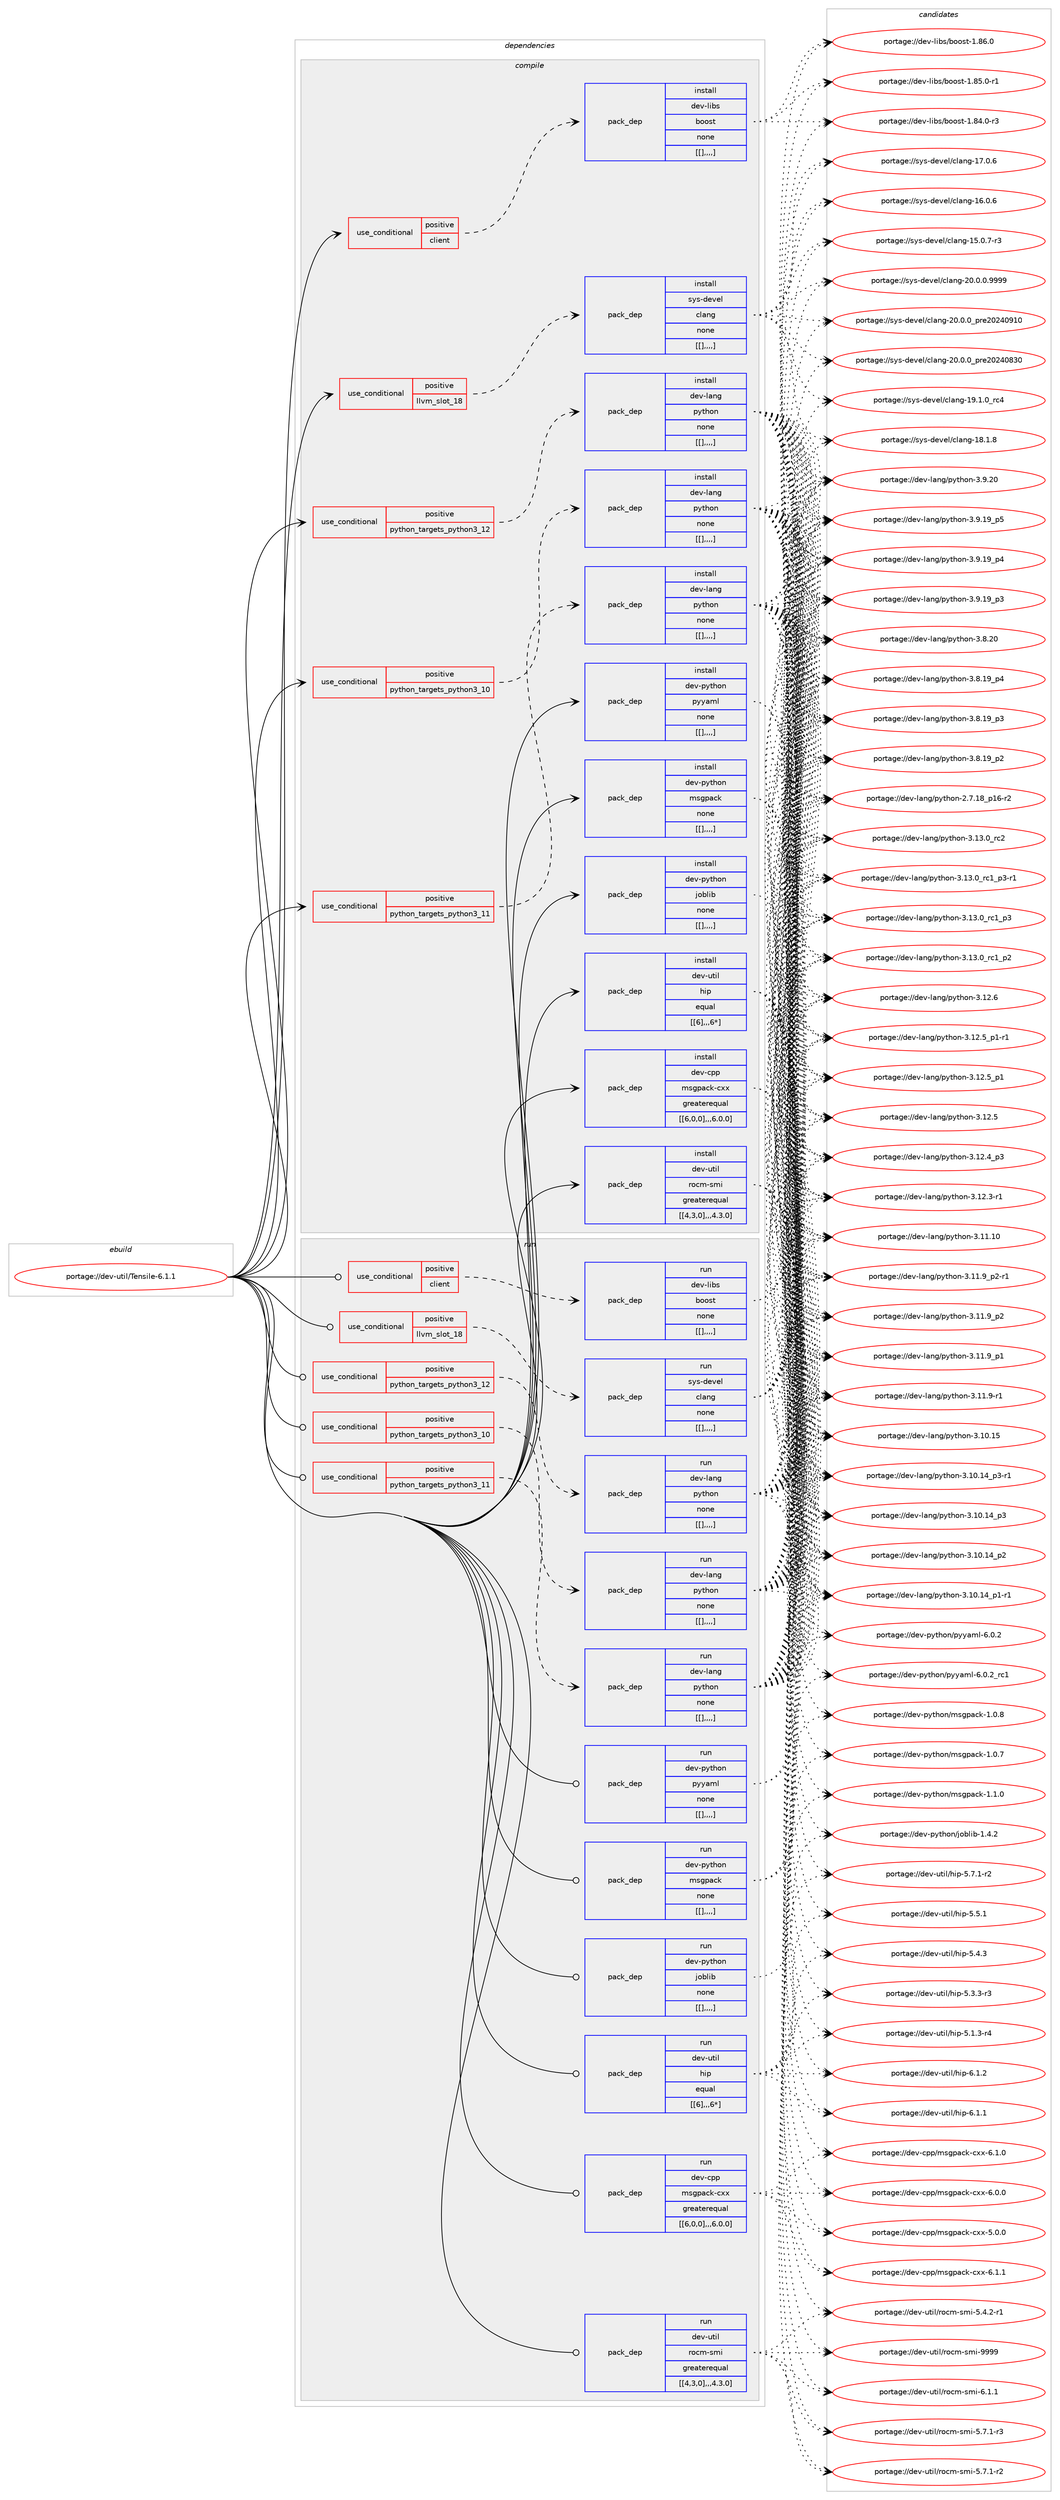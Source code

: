 digraph prolog {

# *************
# Graph options
# *************

newrank=true;
concentrate=true;
compound=true;
graph [rankdir=LR,fontname=Helvetica,fontsize=10,ranksep=1.5];#, ranksep=2.5, nodesep=0.2];
edge  [arrowhead=vee];
node  [fontname=Helvetica,fontsize=10];

# **********
# The ebuild
# **********

subgraph cluster_leftcol {
color=gray;
label=<<i>ebuild</i>>;
id [label="portage://dev-util/Tensile-6.1.1", color=red, width=4, href="../dev-util/Tensile-6.1.1.svg"];
}

# ****************
# The dependencies
# ****************

subgraph cluster_midcol {
color=gray;
label=<<i>dependencies</i>>;
subgraph cluster_compile {
fillcolor="#eeeeee";
style=filled;
label=<<i>compile</i>>;
subgraph cond60888 {
dependency213883 [label=<<TABLE BORDER="0" CELLBORDER="1" CELLSPACING="0" CELLPADDING="4"><TR><TD ROWSPAN="3" CELLPADDING="10">use_conditional</TD></TR><TR><TD>positive</TD></TR><TR><TD>client</TD></TR></TABLE>>, shape=none, color=red];
subgraph pack151609 {
dependency213884 [label=<<TABLE BORDER="0" CELLBORDER="1" CELLSPACING="0" CELLPADDING="4" WIDTH="220"><TR><TD ROWSPAN="6" CELLPADDING="30">pack_dep</TD></TR><TR><TD WIDTH="110">install</TD></TR><TR><TD>dev-libs</TD></TR><TR><TD>boost</TD></TR><TR><TD>none</TD></TR><TR><TD>[[],,,,]</TD></TR></TABLE>>, shape=none, color=blue];
}
dependency213883:e -> dependency213884:w [weight=20,style="dashed",arrowhead="vee"];
}
id:e -> dependency213883:w [weight=20,style="solid",arrowhead="vee"];
subgraph cond60889 {
dependency213885 [label=<<TABLE BORDER="0" CELLBORDER="1" CELLSPACING="0" CELLPADDING="4"><TR><TD ROWSPAN="3" CELLPADDING="10">use_conditional</TD></TR><TR><TD>positive</TD></TR><TR><TD>llvm_slot_18</TD></TR></TABLE>>, shape=none, color=red];
subgraph pack151610 {
dependency213886 [label=<<TABLE BORDER="0" CELLBORDER="1" CELLSPACING="0" CELLPADDING="4" WIDTH="220"><TR><TD ROWSPAN="6" CELLPADDING="30">pack_dep</TD></TR><TR><TD WIDTH="110">install</TD></TR><TR><TD>sys-devel</TD></TR><TR><TD>clang</TD></TR><TR><TD>none</TD></TR><TR><TD>[[],,,,]</TD></TR></TABLE>>, shape=none, color=blue];
}
dependency213885:e -> dependency213886:w [weight=20,style="dashed",arrowhead="vee"];
}
id:e -> dependency213885:w [weight=20,style="solid",arrowhead="vee"];
subgraph cond60890 {
dependency213887 [label=<<TABLE BORDER="0" CELLBORDER="1" CELLSPACING="0" CELLPADDING="4"><TR><TD ROWSPAN="3" CELLPADDING="10">use_conditional</TD></TR><TR><TD>positive</TD></TR><TR><TD>python_targets_python3_10</TD></TR></TABLE>>, shape=none, color=red];
subgraph pack151611 {
dependency213888 [label=<<TABLE BORDER="0" CELLBORDER="1" CELLSPACING="0" CELLPADDING="4" WIDTH="220"><TR><TD ROWSPAN="6" CELLPADDING="30">pack_dep</TD></TR><TR><TD WIDTH="110">install</TD></TR><TR><TD>dev-lang</TD></TR><TR><TD>python</TD></TR><TR><TD>none</TD></TR><TR><TD>[[],,,,]</TD></TR></TABLE>>, shape=none, color=blue];
}
dependency213887:e -> dependency213888:w [weight=20,style="dashed",arrowhead="vee"];
}
id:e -> dependency213887:w [weight=20,style="solid",arrowhead="vee"];
subgraph cond60891 {
dependency213889 [label=<<TABLE BORDER="0" CELLBORDER="1" CELLSPACING="0" CELLPADDING="4"><TR><TD ROWSPAN="3" CELLPADDING="10">use_conditional</TD></TR><TR><TD>positive</TD></TR><TR><TD>python_targets_python3_11</TD></TR></TABLE>>, shape=none, color=red];
subgraph pack151612 {
dependency213890 [label=<<TABLE BORDER="0" CELLBORDER="1" CELLSPACING="0" CELLPADDING="4" WIDTH="220"><TR><TD ROWSPAN="6" CELLPADDING="30">pack_dep</TD></TR><TR><TD WIDTH="110">install</TD></TR><TR><TD>dev-lang</TD></TR><TR><TD>python</TD></TR><TR><TD>none</TD></TR><TR><TD>[[],,,,]</TD></TR></TABLE>>, shape=none, color=blue];
}
dependency213889:e -> dependency213890:w [weight=20,style="dashed",arrowhead="vee"];
}
id:e -> dependency213889:w [weight=20,style="solid",arrowhead="vee"];
subgraph cond60892 {
dependency213891 [label=<<TABLE BORDER="0" CELLBORDER="1" CELLSPACING="0" CELLPADDING="4"><TR><TD ROWSPAN="3" CELLPADDING="10">use_conditional</TD></TR><TR><TD>positive</TD></TR><TR><TD>python_targets_python3_12</TD></TR></TABLE>>, shape=none, color=red];
subgraph pack151613 {
dependency213892 [label=<<TABLE BORDER="0" CELLBORDER="1" CELLSPACING="0" CELLPADDING="4" WIDTH="220"><TR><TD ROWSPAN="6" CELLPADDING="30">pack_dep</TD></TR><TR><TD WIDTH="110">install</TD></TR><TR><TD>dev-lang</TD></TR><TR><TD>python</TD></TR><TR><TD>none</TD></TR><TR><TD>[[],,,,]</TD></TR></TABLE>>, shape=none, color=blue];
}
dependency213891:e -> dependency213892:w [weight=20,style="dashed",arrowhead="vee"];
}
id:e -> dependency213891:w [weight=20,style="solid",arrowhead="vee"];
subgraph pack151614 {
dependency213893 [label=<<TABLE BORDER="0" CELLBORDER="1" CELLSPACING="0" CELLPADDING="4" WIDTH="220"><TR><TD ROWSPAN="6" CELLPADDING="30">pack_dep</TD></TR><TR><TD WIDTH="110">install</TD></TR><TR><TD>dev-cpp</TD></TR><TR><TD>msgpack-cxx</TD></TR><TR><TD>greaterequal</TD></TR><TR><TD>[[6,0,0],,,6.0.0]</TD></TR></TABLE>>, shape=none, color=blue];
}
id:e -> dependency213893:w [weight=20,style="solid",arrowhead="vee"];
subgraph pack151615 {
dependency213894 [label=<<TABLE BORDER="0" CELLBORDER="1" CELLSPACING="0" CELLPADDING="4" WIDTH="220"><TR><TD ROWSPAN="6" CELLPADDING="30">pack_dep</TD></TR><TR><TD WIDTH="110">install</TD></TR><TR><TD>dev-python</TD></TR><TR><TD>joblib</TD></TR><TR><TD>none</TD></TR><TR><TD>[[],,,,]</TD></TR></TABLE>>, shape=none, color=blue];
}
id:e -> dependency213894:w [weight=20,style="solid",arrowhead="vee"];
subgraph pack151616 {
dependency213895 [label=<<TABLE BORDER="0" CELLBORDER="1" CELLSPACING="0" CELLPADDING="4" WIDTH="220"><TR><TD ROWSPAN="6" CELLPADDING="30">pack_dep</TD></TR><TR><TD WIDTH="110">install</TD></TR><TR><TD>dev-python</TD></TR><TR><TD>msgpack</TD></TR><TR><TD>none</TD></TR><TR><TD>[[],,,,]</TD></TR></TABLE>>, shape=none, color=blue];
}
id:e -> dependency213895:w [weight=20,style="solid",arrowhead="vee"];
subgraph pack151617 {
dependency213896 [label=<<TABLE BORDER="0" CELLBORDER="1" CELLSPACING="0" CELLPADDING="4" WIDTH="220"><TR><TD ROWSPAN="6" CELLPADDING="30">pack_dep</TD></TR><TR><TD WIDTH="110">install</TD></TR><TR><TD>dev-python</TD></TR><TR><TD>pyyaml</TD></TR><TR><TD>none</TD></TR><TR><TD>[[],,,,]</TD></TR></TABLE>>, shape=none, color=blue];
}
id:e -> dependency213896:w [weight=20,style="solid",arrowhead="vee"];
subgraph pack151618 {
dependency213897 [label=<<TABLE BORDER="0" CELLBORDER="1" CELLSPACING="0" CELLPADDING="4" WIDTH="220"><TR><TD ROWSPAN="6" CELLPADDING="30">pack_dep</TD></TR><TR><TD WIDTH="110">install</TD></TR><TR><TD>dev-util</TD></TR><TR><TD>hip</TD></TR><TR><TD>equal</TD></TR><TR><TD>[[6],,,6*]</TD></TR></TABLE>>, shape=none, color=blue];
}
id:e -> dependency213897:w [weight=20,style="solid",arrowhead="vee"];
subgraph pack151619 {
dependency213898 [label=<<TABLE BORDER="0" CELLBORDER="1" CELLSPACING="0" CELLPADDING="4" WIDTH="220"><TR><TD ROWSPAN="6" CELLPADDING="30">pack_dep</TD></TR><TR><TD WIDTH="110">install</TD></TR><TR><TD>dev-util</TD></TR><TR><TD>rocm-smi</TD></TR><TR><TD>greaterequal</TD></TR><TR><TD>[[4,3,0],,,4.3.0]</TD></TR></TABLE>>, shape=none, color=blue];
}
id:e -> dependency213898:w [weight=20,style="solid",arrowhead="vee"];
}
subgraph cluster_compileandrun {
fillcolor="#eeeeee";
style=filled;
label=<<i>compile and run</i>>;
}
subgraph cluster_run {
fillcolor="#eeeeee";
style=filled;
label=<<i>run</i>>;
subgraph cond60893 {
dependency213899 [label=<<TABLE BORDER="0" CELLBORDER="1" CELLSPACING="0" CELLPADDING="4"><TR><TD ROWSPAN="3" CELLPADDING="10">use_conditional</TD></TR><TR><TD>positive</TD></TR><TR><TD>client</TD></TR></TABLE>>, shape=none, color=red];
subgraph pack151620 {
dependency213900 [label=<<TABLE BORDER="0" CELLBORDER="1" CELLSPACING="0" CELLPADDING="4" WIDTH="220"><TR><TD ROWSPAN="6" CELLPADDING="30">pack_dep</TD></TR><TR><TD WIDTH="110">run</TD></TR><TR><TD>dev-libs</TD></TR><TR><TD>boost</TD></TR><TR><TD>none</TD></TR><TR><TD>[[],,,,]</TD></TR></TABLE>>, shape=none, color=blue];
}
dependency213899:e -> dependency213900:w [weight=20,style="dashed",arrowhead="vee"];
}
id:e -> dependency213899:w [weight=20,style="solid",arrowhead="odot"];
subgraph cond60894 {
dependency213901 [label=<<TABLE BORDER="0" CELLBORDER="1" CELLSPACING="0" CELLPADDING="4"><TR><TD ROWSPAN="3" CELLPADDING="10">use_conditional</TD></TR><TR><TD>positive</TD></TR><TR><TD>llvm_slot_18</TD></TR></TABLE>>, shape=none, color=red];
subgraph pack151621 {
dependency213902 [label=<<TABLE BORDER="0" CELLBORDER="1" CELLSPACING="0" CELLPADDING="4" WIDTH="220"><TR><TD ROWSPAN="6" CELLPADDING="30">pack_dep</TD></TR><TR><TD WIDTH="110">run</TD></TR><TR><TD>sys-devel</TD></TR><TR><TD>clang</TD></TR><TR><TD>none</TD></TR><TR><TD>[[],,,,]</TD></TR></TABLE>>, shape=none, color=blue];
}
dependency213901:e -> dependency213902:w [weight=20,style="dashed",arrowhead="vee"];
}
id:e -> dependency213901:w [weight=20,style="solid",arrowhead="odot"];
subgraph cond60895 {
dependency213903 [label=<<TABLE BORDER="0" CELLBORDER="1" CELLSPACING="0" CELLPADDING="4"><TR><TD ROWSPAN="3" CELLPADDING="10">use_conditional</TD></TR><TR><TD>positive</TD></TR><TR><TD>python_targets_python3_10</TD></TR></TABLE>>, shape=none, color=red];
subgraph pack151622 {
dependency213904 [label=<<TABLE BORDER="0" CELLBORDER="1" CELLSPACING="0" CELLPADDING="4" WIDTH="220"><TR><TD ROWSPAN="6" CELLPADDING="30">pack_dep</TD></TR><TR><TD WIDTH="110">run</TD></TR><TR><TD>dev-lang</TD></TR><TR><TD>python</TD></TR><TR><TD>none</TD></TR><TR><TD>[[],,,,]</TD></TR></TABLE>>, shape=none, color=blue];
}
dependency213903:e -> dependency213904:w [weight=20,style="dashed",arrowhead="vee"];
}
id:e -> dependency213903:w [weight=20,style="solid",arrowhead="odot"];
subgraph cond60896 {
dependency213905 [label=<<TABLE BORDER="0" CELLBORDER="1" CELLSPACING="0" CELLPADDING="4"><TR><TD ROWSPAN="3" CELLPADDING="10">use_conditional</TD></TR><TR><TD>positive</TD></TR><TR><TD>python_targets_python3_11</TD></TR></TABLE>>, shape=none, color=red];
subgraph pack151623 {
dependency213906 [label=<<TABLE BORDER="0" CELLBORDER="1" CELLSPACING="0" CELLPADDING="4" WIDTH="220"><TR><TD ROWSPAN="6" CELLPADDING="30">pack_dep</TD></TR><TR><TD WIDTH="110">run</TD></TR><TR><TD>dev-lang</TD></TR><TR><TD>python</TD></TR><TR><TD>none</TD></TR><TR><TD>[[],,,,]</TD></TR></TABLE>>, shape=none, color=blue];
}
dependency213905:e -> dependency213906:w [weight=20,style="dashed",arrowhead="vee"];
}
id:e -> dependency213905:w [weight=20,style="solid",arrowhead="odot"];
subgraph cond60897 {
dependency213907 [label=<<TABLE BORDER="0" CELLBORDER="1" CELLSPACING="0" CELLPADDING="4"><TR><TD ROWSPAN="3" CELLPADDING="10">use_conditional</TD></TR><TR><TD>positive</TD></TR><TR><TD>python_targets_python3_12</TD></TR></TABLE>>, shape=none, color=red];
subgraph pack151624 {
dependency213908 [label=<<TABLE BORDER="0" CELLBORDER="1" CELLSPACING="0" CELLPADDING="4" WIDTH="220"><TR><TD ROWSPAN="6" CELLPADDING="30">pack_dep</TD></TR><TR><TD WIDTH="110">run</TD></TR><TR><TD>dev-lang</TD></TR><TR><TD>python</TD></TR><TR><TD>none</TD></TR><TR><TD>[[],,,,]</TD></TR></TABLE>>, shape=none, color=blue];
}
dependency213907:e -> dependency213908:w [weight=20,style="dashed",arrowhead="vee"];
}
id:e -> dependency213907:w [weight=20,style="solid",arrowhead="odot"];
subgraph pack151625 {
dependency213909 [label=<<TABLE BORDER="0" CELLBORDER="1" CELLSPACING="0" CELLPADDING="4" WIDTH="220"><TR><TD ROWSPAN="6" CELLPADDING="30">pack_dep</TD></TR><TR><TD WIDTH="110">run</TD></TR><TR><TD>dev-cpp</TD></TR><TR><TD>msgpack-cxx</TD></TR><TR><TD>greaterequal</TD></TR><TR><TD>[[6,0,0],,,6.0.0]</TD></TR></TABLE>>, shape=none, color=blue];
}
id:e -> dependency213909:w [weight=20,style="solid",arrowhead="odot"];
subgraph pack151626 {
dependency213910 [label=<<TABLE BORDER="0" CELLBORDER="1" CELLSPACING="0" CELLPADDING="4" WIDTH="220"><TR><TD ROWSPAN="6" CELLPADDING="30">pack_dep</TD></TR><TR><TD WIDTH="110">run</TD></TR><TR><TD>dev-python</TD></TR><TR><TD>joblib</TD></TR><TR><TD>none</TD></TR><TR><TD>[[],,,,]</TD></TR></TABLE>>, shape=none, color=blue];
}
id:e -> dependency213910:w [weight=20,style="solid",arrowhead="odot"];
subgraph pack151627 {
dependency213911 [label=<<TABLE BORDER="0" CELLBORDER="1" CELLSPACING="0" CELLPADDING="4" WIDTH="220"><TR><TD ROWSPAN="6" CELLPADDING="30">pack_dep</TD></TR><TR><TD WIDTH="110">run</TD></TR><TR><TD>dev-python</TD></TR><TR><TD>msgpack</TD></TR><TR><TD>none</TD></TR><TR><TD>[[],,,,]</TD></TR></TABLE>>, shape=none, color=blue];
}
id:e -> dependency213911:w [weight=20,style="solid",arrowhead="odot"];
subgraph pack151628 {
dependency213912 [label=<<TABLE BORDER="0" CELLBORDER="1" CELLSPACING="0" CELLPADDING="4" WIDTH="220"><TR><TD ROWSPAN="6" CELLPADDING="30">pack_dep</TD></TR><TR><TD WIDTH="110">run</TD></TR><TR><TD>dev-python</TD></TR><TR><TD>pyyaml</TD></TR><TR><TD>none</TD></TR><TR><TD>[[],,,,]</TD></TR></TABLE>>, shape=none, color=blue];
}
id:e -> dependency213912:w [weight=20,style="solid",arrowhead="odot"];
subgraph pack151629 {
dependency213913 [label=<<TABLE BORDER="0" CELLBORDER="1" CELLSPACING="0" CELLPADDING="4" WIDTH="220"><TR><TD ROWSPAN="6" CELLPADDING="30">pack_dep</TD></TR><TR><TD WIDTH="110">run</TD></TR><TR><TD>dev-util</TD></TR><TR><TD>hip</TD></TR><TR><TD>equal</TD></TR><TR><TD>[[6],,,6*]</TD></TR></TABLE>>, shape=none, color=blue];
}
id:e -> dependency213913:w [weight=20,style="solid",arrowhead="odot"];
subgraph pack151630 {
dependency213914 [label=<<TABLE BORDER="0" CELLBORDER="1" CELLSPACING="0" CELLPADDING="4" WIDTH="220"><TR><TD ROWSPAN="6" CELLPADDING="30">pack_dep</TD></TR><TR><TD WIDTH="110">run</TD></TR><TR><TD>dev-util</TD></TR><TR><TD>rocm-smi</TD></TR><TR><TD>greaterequal</TD></TR><TR><TD>[[4,3,0],,,4.3.0]</TD></TR></TABLE>>, shape=none, color=blue];
}
id:e -> dependency213914:w [weight=20,style="solid",arrowhead="odot"];
}
}

# **************
# The candidates
# **************

subgraph cluster_choices {
rank=same;
color=gray;
label=<<i>candidates</i>>;

subgraph choice151609 {
color=black;
nodesep=1;
choice1001011184510810598115479811111111511645494656544648 [label="portage://dev-libs/boost-1.86.0", color=red, width=4,href="../dev-libs/boost-1.86.0.svg"];
choice10010111845108105981154798111111115116454946565346484511449 [label="portage://dev-libs/boost-1.85.0-r1", color=red, width=4,href="../dev-libs/boost-1.85.0-r1.svg"];
choice10010111845108105981154798111111115116454946565246484511451 [label="portage://dev-libs/boost-1.84.0-r3", color=red, width=4,href="../dev-libs/boost-1.84.0-r3.svg"];
dependency213884:e -> choice1001011184510810598115479811111111511645494656544648:w [style=dotted,weight="100"];
dependency213884:e -> choice10010111845108105981154798111111115116454946565346484511449:w [style=dotted,weight="100"];
dependency213884:e -> choice10010111845108105981154798111111115116454946565246484511451:w [style=dotted,weight="100"];
}
subgraph choice151610 {
color=black;
nodesep=1;
choice11512111545100101118101108479910897110103455048464846484657575757 [label="portage://sys-devel/clang-20.0.0.9999", color=red, width=4,href="../sys-devel/clang-20.0.0.9999.svg"];
choice1151211154510010111810110847991089711010345504846484648951121141015048505248574948 [label="portage://sys-devel/clang-20.0.0_pre20240910", color=red, width=4,href="../sys-devel/clang-20.0.0_pre20240910.svg"];
choice1151211154510010111810110847991089711010345504846484648951121141015048505248565148 [label="portage://sys-devel/clang-20.0.0_pre20240830", color=red, width=4,href="../sys-devel/clang-20.0.0_pre20240830.svg"];
choice1151211154510010111810110847991089711010345495746494648951149952 [label="portage://sys-devel/clang-19.1.0_rc4", color=red, width=4,href="../sys-devel/clang-19.1.0_rc4.svg"];
choice1151211154510010111810110847991089711010345495646494656 [label="portage://sys-devel/clang-18.1.8", color=red, width=4,href="../sys-devel/clang-18.1.8.svg"];
choice1151211154510010111810110847991089711010345495546484654 [label="portage://sys-devel/clang-17.0.6", color=red, width=4,href="../sys-devel/clang-17.0.6.svg"];
choice1151211154510010111810110847991089711010345495446484654 [label="portage://sys-devel/clang-16.0.6", color=red, width=4,href="../sys-devel/clang-16.0.6.svg"];
choice11512111545100101118101108479910897110103454953464846554511451 [label="portage://sys-devel/clang-15.0.7-r3", color=red, width=4,href="../sys-devel/clang-15.0.7-r3.svg"];
dependency213886:e -> choice11512111545100101118101108479910897110103455048464846484657575757:w [style=dotted,weight="100"];
dependency213886:e -> choice1151211154510010111810110847991089711010345504846484648951121141015048505248574948:w [style=dotted,weight="100"];
dependency213886:e -> choice1151211154510010111810110847991089711010345504846484648951121141015048505248565148:w [style=dotted,weight="100"];
dependency213886:e -> choice1151211154510010111810110847991089711010345495746494648951149952:w [style=dotted,weight="100"];
dependency213886:e -> choice1151211154510010111810110847991089711010345495646494656:w [style=dotted,weight="100"];
dependency213886:e -> choice1151211154510010111810110847991089711010345495546484654:w [style=dotted,weight="100"];
dependency213886:e -> choice1151211154510010111810110847991089711010345495446484654:w [style=dotted,weight="100"];
dependency213886:e -> choice11512111545100101118101108479910897110103454953464846554511451:w [style=dotted,weight="100"];
}
subgraph choice151611 {
color=black;
nodesep=1;
choice10010111845108971101034711212111610411111045514649514648951149950 [label="portage://dev-lang/python-3.13.0_rc2", color=red, width=4,href="../dev-lang/python-3.13.0_rc2.svg"];
choice1001011184510897110103471121211161041111104551464951464895114994995112514511449 [label="portage://dev-lang/python-3.13.0_rc1_p3-r1", color=red, width=4,href="../dev-lang/python-3.13.0_rc1_p3-r1.svg"];
choice100101118451089711010347112121116104111110455146495146489511499499511251 [label="portage://dev-lang/python-3.13.0_rc1_p3", color=red, width=4,href="../dev-lang/python-3.13.0_rc1_p3.svg"];
choice100101118451089711010347112121116104111110455146495146489511499499511250 [label="portage://dev-lang/python-3.13.0_rc1_p2", color=red, width=4,href="../dev-lang/python-3.13.0_rc1_p2.svg"];
choice10010111845108971101034711212111610411111045514649504654 [label="portage://dev-lang/python-3.12.6", color=red, width=4,href="../dev-lang/python-3.12.6.svg"];
choice1001011184510897110103471121211161041111104551464950465395112494511449 [label="portage://dev-lang/python-3.12.5_p1-r1", color=red, width=4,href="../dev-lang/python-3.12.5_p1-r1.svg"];
choice100101118451089711010347112121116104111110455146495046539511249 [label="portage://dev-lang/python-3.12.5_p1", color=red, width=4,href="../dev-lang/python-3.12.5_p1.svg"];
choice10010111845108971101034711212111610411111045514649504653 [label="portage://dev-lang/python-3.12.5", color=red, width=4,href="../dev-lang/python-3.12.5.svg"];
choice100101118451089711010347112121116104111110455146495046529511251 [label="portage://dev-lang/python-3.12.4_p3", color=red, width=4,href="../dev-lang/python-3.12.4_p3.svg"];
choice100101118451089711010347112121116104111110455146495046514511449 [label="portage://dev-lang/python-3.12.3-r1", color=red, width=4,href="../dev-lang/python-3.12.3-r1.svg"];
choice1001011184510897110103471121211161041111104551464949464948 [label="portage://dev-lang/python-3.11.10", color=red, width=4,href="../dev-lang/python-3.11.10.svg"];
choice1001011184510897110103471121211161041111104551464949465795112504511449 [label="portage://dev-lang/python-3.11.9_p2-r1", color=red, width=4,href="../dev-lang/python-3.11.9_p2-r1.svg"];
choice100101118451089711010347112121116104111110455146494946579511250 [label="portage://dev-lang/python-3.11.9_p2", color=red, width=4,href="../dev-lang/python-3.11.9_p2.svg"];
choice100101118451089711010347112121116104111110455146494946579511249 [label="portage://dev-lang/python-3.11.9_p1", color=red, width=4,href="../dev-lang/python-3.11.9_p1.svg"];
choice100101118451089711010347112121116104111110455146494946574511449 [label="portage://dev-lang/python-3.11.9-r1", color=red, width=4,href="../dev-lang/python-3.11.9-r1.svg"];
choice1001011184510897110103471121211161041111104551464948464953 [label="portage://dev-lang/python-3.10.15", color=red, width=4,href="../dev-lang/python-3.10.15.svg"];
choice100101118451089711010347112121116104111110455146494846495295112514511449 [label="portage://dev-lang/python-3.10.14_p3-r1", color=red, width=4,href="../dev-lang/python-3.10.14_p3-r1.svg"];
choice10010111845108971101034711212111610411111045514649484649529511251 [label="portage://dev-lang/python-3.10.14_p3", color=red, width=4,href="../dev-lang/python-3.10.14_p3.svg"];
choice10010111845108971101034711212111610411111045514649484649529511250 [label="portage://dev-lang/python-3.10.14_p2", color=red, width=4,href="../dev-lang/python-3.10.14_p2.svg"];
choice100101118451089711010347112121116104111110455146494846495295112494511449 [label="portage://dev-lang/python-3.10.14_p1-r1", color=red, width=4,href="../dev-lang/python-3.10.14_p1-r1.svg"];
choice10010111845108971101034711212111610411111045514657465048 [label="portage://dev-lang/python-3.9.20", color=red, width=4,href="../dev-lang/python-3.9.20.svg"];
choice100101118451089711010347112121116104111110455146574649579511253 [label="portage://dev-lang/python-3.9.19_p5", color=red, width=4,href="../dev-lang/python-3.9.19_p5.svg"];
choice100101118451089711010347112121116104111110455146574649579511252 [label="portage://dev-lang/python-3.9.19_p4", color=red, width=4,href="../dev-lang/python-3.9.19_p4.svg"];
choice100101118451089711010347112121116104111110455146574649579511251 [label="portage://dev-lang/python-3.9.19_p3", color=red, width=4,href="../dev-lang/python-3.9.19_p3.svg"];
choice10010111845108971101034711212111610411111045514656465048 [label="portage://dev-lang/python-3.8.20", color=red, width=4,href="../dev-lang/python-3.8.20.svg"];
choice100101118451089711010347112121116104111110455146564649579511252 [label="portage://dev-lang/python-3.8.19_p4", color=red, width=4,href="../dev-lang/python-3.8.19_p4.svg"];
choice100101118451089711010347112121116104111110455146564649579511251 [label="portage://dev-lang/python-3.8.19_p3", color=red, width=4,href="../dev-lang/python-3.8.19_p3.svg"];
choice100101118451089711010347112121116104111110455146564649579511250 [label="portage://dev-lang/python-3.8.19_p2", color=red, width=4,href="../dev-lang/python-3.8.19_p2.svg"];
choice100101118451089711010347112121116104111110455046554649569511249544511450 [label="portage://dev-lang/python-2.7.18_p16-r2", color=red, width=4,href="../dev-lang/python-2.7.18_p16-r2.svg"];
dependency213888:e -> choice10010111845108971101034711212111610411111045514649514648951149950:w [style=dotted,weight="100"];
dependency213888:e -> choice1001011184510897110103471121211161041111104551464951464895114994995112514511449:w [style=dotted,weight="100"];
dependency213888:e -> choice100101118451089711010347112121116104111110455146495146489511499499511251:w [style=dotted,weight="100"];
dependency213888:e -> choice100101118451089711010347112121116104111110455146495146489511499499511250:w [style=dotted,weight="100"];
dependency213888:e -> choice10010111845108971101034711212111610411111045514649504654:w [style=dotted,weight="100"];
dependency213888:e -> choice1001011184510897110103471121211161041111104551464950465395112494511449:w [style=dotted,weight="100"];
dependency213888:e -> choice100101118451089711010347112121116104111110455146495046539511249:w [style=dotted,weight="100"];
dependency213888:e -> choice10010111845108971101034711212111610411111045514649504653:w [style=dotted,weight="100"];
dependency213888:e -> choice100101118451089711010347112121116104111110455146495046529511251:w [style=dotted,weight="100"];
dependency213888:e -> choice100101118451089711010347112121116104111110455146495046514511449:w [style=dotted,weight="100"];
dependency213888:e -> choice1001011184510897110103471121211161041111104551464949464948:w [style=dotted,weight="100"];
dependency213888:e -> choice1001011184510897110103471121211161041111104551464949465795112504511449:w [style=dotted,weight="100"];
dependency213888:e -> choice100101118451089711010347112121116104111110455146494946579511250:w [style=dotted,weight="100"];
dependency213888:e -> choice100101118451089711010347112121116104111110455146494946579511249:w [style=dotted,weight="100"];
dependency213888:e -> choice100101118451089711010347112121116104111110455146494946574511449:w [style=dotted,weight="100"];
dependency213888:e -> choice1001011184510897110103471121211161041111104551464948464953:w [style=dotted,weight="100"];
dependency213888:e -> choice100101118451089711010347112121116104111110455146494846495295112514511449:w [style=dotted,weight="100"];
dependency213888:e -> choice10010111845108971101034711212111610411111045514649484649529511251:w [style=dotted,weight="100"];
dependency213888:e -> choice10010111845108971101034711212111610411111045514649484649529511250:w [style=dotted,weight="100"];
dependency213888:e -> choice100101118451089711010347112121116104111110455146494846495295112494511449:w [style=dotted,weight="100"];
dependency213888:e -> choice10010111845108971101034711212111610411111045514657465048:w [style=dotted,weight="100"];
dependency213888:e -> choice100101118451089711010347112121116104111110455146574649579511253:w [style=dotted,weight="100"];
dependency213888:e -> choice100101118451089711010347112121116104111110455146574649579511252:w [style=dotted,weight="100"];
dependency213888:e -> choice100101118451089711010347112121116104111110455146574649579511251:w [style=dotted,weight="100"];
dependency213888:e -> choice10010111845108971101034711212111610411111045514656465048:w [style=dotted,weight="100"];
dependency213888:e -> choice100101118451089711010347112121116104111110455146564649579511252:w [style=dotted,weight="100"];
dependency213888:e -> choice100101118451089711010347112121116104111110455146564649579511251:w [style=dotted,weight="100"];
dependency213888:e -> choice100101118451089711010347112121116104111110455146564649579511250:w [style=dotted,weight="100"];
dependency213888:e -> choice100101118451089711010347112121116104111110455046554649569511249544511450:w [style=dotted,weight="100"];
}
subgraph choice151612 {
color=black;
nodesep=1;
choice10010111845108971101034711212111610411111045514649514648951149950 [label="portage://dev-lang/python-3.13.0_rc2", color=red, width=4,href="../dev-lang/python-3.13.0_rc2.svg"];
choice1001011184510897110103471121211161041111104551464951464895114994995112514511449 [label="portage://dev-lang/python-3.13.0_rc1_p3-r1", color=red, width=4,href="../dev-lang/python-3.13.0_rc1_p3-r1.svg"];
choice100101118451089711010347112121116104111110455146495146489511499499511251 [label="portage://dev-lang/python-3.13.0_rc1_p3", color=red, width=4,href="../dev-lang/python-3.13.0_rc1_p3.svg"];
choice100101118451089711010347112121116104111110455146495146489511499499511250 [label="portage://dev-lang/python-3.13.0_rc1_p2", color=red, width=4,href="../dev-lang/python-3.13.0_rc1_p2.svg"];
choice10010111845108971101034711212111610411111045514649504654 [label="portage://dev-lang/python-3.12.6", color=red, width=4,href="../dev-lang/python-3.12.6.svg"];
choice1001011184510897110103471121211161041111104551464950465395112494511449 [label="portage://dev-lang/python-3.12.5_p1-r1", color=red, width=4,href="../dev-lang/python-3.12.5_p1-r1.svg"];
choice100101118451089711010347112121116104111110455146495046539511249 [label="portage://dev-lang/python-3.12.5_p1", color=red, width=4,href="../dev-lang/python-3.12.5_p1.svg"];
choice10010111845108971101034711212111610411111045514649504653 [label="portage://dev-lang/python-3.12.5", color=red, width=4,href="../dev-lang/python-3.12.5.svg"];
choice100101118451089711010347112121116104111110455146495046529511251 [label="portage://dev-lang/python-3.12.4_p3", color=red, width=4,href="../dev-lang/python-3.12.4_p3.svg"];
choice100101118451089711010347112121116104111110455146495046514511449 [label="portage://dev-lang/python-3.12.3-r1", color=red, width=4,href="../dev-lang/python-3.12.3-r1.svg"];
choice1001011184510897110103471121211161041111104551464949464948 [label="portage://dev-lang/python-3.11.10", color=red, width=4,href="../dev-lang/python-3.11.10.svg"];
choice1001011184510897110103471121211161041111104551464949465795112504511449 [label="portage://dev-lang/python-3.11.9_p2-r1", color=red, width=4,href="../dev-lang/python-3.11.9_p2-r1.svg"];
choice100101118451089711010347112121116104111110455146494946579511250 [label="portage://dev-lang/python-3.11.9_p2", color=red, width=4,href="../dev-lang/python-3.11.9_p2.svg"];
choice100101118451089711010347112121116104111110455146494946579511249 [label="portage://dev-lang/python-3.11.9_p1", color=red, width=4,href="../dev-lang/python-3.11.9_p1.svg"];
choice100101118451089711010347112121116104111110455146494946574511449 [label="portage://dev-lang/python-3.11.9-r1", color=red, width=4,href="../dev-lang/python-3.11.9-r1.svg"];
choice1001011184510897110103471121211161041111104551464948464953 [label="portage://dev-lang/python-3.10.15", color=red, width=4,href="../dev-lang/python-3.10.15.svg"];
choice100101118451089711010347112121116104111110455146494846495295112514511449 [label="portage://dev-lang/python-3.10.14_p3-r1", color=red, width=4,href="../dev-lang/python-3.10.14_p3-r1.svg"];
choice10010111845108971101034711212111610411111045514649484649529511251 [label="portage://dev-lang/python-3.10.14_p3", color=red, width=4,href="../dev-lang/python-3.10.14_p3.svg"];
choice10010111845108971101034711212111610411111045514649484649529511250 [label="portage://dev-lang/python-3.10.14_p2", color=red, width=4,href="../dev-lang/python-3.10.14_p2.svg"];
choice100101118451089711010347112121116104111110455146494846495295112494511449 [label="portage://dev-lang/python-3.10.14_p1-r1", color=red, width=4,href="../dev-lang/python-3.10.14_p1-r1.svg"];
choice10010111845108971101034711212111610411111045514657465048 [label="portage://dev-lang/python-3.9.20", color=red, width=4,href="../dev-lang/python-3.9.20.svg"];
choice100101118451089711010347112121116104111110455146574649579511253 [label="portage://dev-lang/python-3.9.19_p5", color=red, width=4,href="../dev-lang/python-3.9.19_p5.svg"];
choice100101118451089711010347112121116104111110455146574649579511252 [label="portage://dev-lang/python-3.9.19_p4", color=red, width=4,href="../dev-lang/python-3.9.19_p4.svg"];
choice100101118451089711010347112121116104111110455146574649579511251 [label="portage://dev-lang/python-3.9.19_p3", color=red, width=4,href="../dev-lang/python-3.9.19_p3.svg"];
choice10010111845108971101034711212111610411111045514656465048 [label="portage://dev-lang/python-3.8.20", color=red, width=4,href="../dev-lang/python-3.8.20.svg"];
choice100101118451089711010347112121116104111110455146564649579511252 [label="portage://dev-lang/python-3.8.19_p4", color=red, width=4,href="../dev-lang/python-3.8.19_p4.svg"];
choice100101118451089711010347112121116104111110455146564649579511251 [label="portage://dev-lang/python-3.8.19_p3", color=red, width=4,href="../dev-lang/python-3.8.19_p3.svg"];
choice100101118451089711010347112121116104111110455146564649579511250 [label="portage://dev-lang/python-3.8.19_p2", color=red, width=4,href="../dev-lang/python-3.8.19_p2.svg"];
choice100101118451089711010347112121116104111110455046554649569511249544511450 [label="portage://dev-lang/python-2.7.18_p16-r2", color=red, width=4,href="../dev-lang/python-2.7.18_p16-r2.svg"];
dependency213890:e -> choice10010111845108971101034711212111610411111045514649514648951149950:w [style=dotted,weight="100"];
dependency213890:e -> choice1001011184510897110103471121211161041111104551464951464895114994995112514511449:w [style=dotted,weight="100"];
dependency213890:e -> choice100101118451089711010347112121116104111110455146495146489511499499511251:w [style=dotted,weight="100"];
dependency213890:e -> choice100101118451089711010347112121116104111110455146495146489511499499511250:w [style=dotted,weight="100"];
dependency213890:e -> choice10010111845108971101034711212111610411111045514649504654:w [style=dotted,weight="100"];
dependency213890:e -> choice1001011184510897110103471121211161041111104551464950465395112494511449:w [style=dotted,weight="100"];
dependency213890:e -> choice100101118451089711010347112121116104111110455146495046539511249:w [style=dotted,weight="100"];
dependency213890:e -> choice10010111845108971101034711212111610411111045514649504653:w [style=dotted,weight="100"];
dependency213890:e -> choice100101118451089711010347112121116104111110455146495046529511251:w [style=dotted,weight="100"];
dependency213890:e -> choice100101118451089711010347112121116104111110455146495046514511449:w [style=dotted,weight="100"];
dependency213890:e -> choice1001011184510897110103471121211161041111104551464949464948:w [style=dotted,weight="100"];
dependency213890:e -> choice1001011184510897110103471121211161041111104551464949465795112504511449:w [style=dotted,weight="100"];
dependency213890:e -> choice100101118451089711010347112121116104111110455146494946579511250:w [style=dotted,weight="100"];
dependency213890:e -> choice100101118451089711010347112121116104111110455146494946579511249:w [style=dotted,weight="100"];
dependency213890:e -> choice100101118451089711010347112121116104111110455146494946574511449:w [style=dotted,weight="100"];
dependency213890:e -> choice1001011184510897110103471121211161041111104551464948464953:w [style=dotted,weight="100"];
dependency213890:e -> choice100101118451089711010347112121116104111110455146494846495295112514511449:w [style=dotted,weight="100"];
dependency213890:e -> choice10010111845108971101034711212111610411111045514649484649529511251:w [style=dotted,weight="100"];
dependency213890:e -> choice10010111845108971101034711212111610411111045514649484649529511250:w [style=dotted,weight="100"];
dependency213890:e -> choice100101118451089711010347112121116104111110455146494846495295112494511449:w [style=dotted,weight="100"];
dependency213890:e -> choice10010111845108971101034711212111610411111045514657465048:w [style=dotted,weight="100"];
dependency213890:e -> choice100101118451089711010347112121116104111110455146574649579511253:w [style=dotted,weight="100"];
dependency213890:e -> choice100101118451089711010347112121116104111110455146574649579511252:w [style=dotted,weight="100"];
dependency213890:e -> choice100101118451089711010347112121116104111110455146574649579511251:w [style=dotted,weight="100"];
dependency213890:e -> choice10010111845108971101034711212111610411111045514656465048:w [style=dotted,weight="100"];
dependency213890:e -> choice100101118451089711010347112121116104111110455146564649579511252:w [style=dotted,weight="100"];
dependency213890:e -> choice100101118451089711010347112121116104111110455146564649579511251:w [style=dotted,weight="100"];
dependency213890:e -> choice100101118451089711010347112121116104111110455146564649579511250:w [style=dotted,weight="100"];
dependency213890:e -> choice100101118451089711010347112121116104111110455046554649569511249544511450:w [style=dotted,weight="100"];
}
subgraph choice151613 {
color=black;
nodesep=1;
choice10010111845108971101034711212111610411111045514649514648951149950 [label="portage://dev-lang/python-3.13.0_rc2", color=red, width=4,href="../dev-lang/python-3.13.0_rc2.svg"];
choice1001011184510897110103471121211161041111104551464951464895114994995112514511449 [label="portage://dev-lang/python-3.13.0_rc1_p3-r1", color=red, width=4,href="../dev-lang/python-3.13.0_rc1_p3-r1.svg"];
choice100101118451089711010347112121116104111110455146495146489511499499511251 [label="portage://dev-lang/python-3.13.0_rc1_p3", color=red, width=4,href="../dev-lang/python-3.13.0_rc1_p3.svg"];
choice100101118451089711010347112121116104111110455146495146489511499499511250 [label="portage://dev-lang/python-3.13.0_rc1_p2", color=red, width=4,href="../dev-lang/python-3.13.0_rc1_p2.svg"];
choice10010111845108971101034711212111610411111045514649504654 [label="portage://dev-lang/python-3.12.6", color=red, width=4,href="../dev-lang/python-3.12.6.svg"];
choice1001011184510897110103471121211161041111104551464950465395112494511449 [label="portage://dev-lang/python-3.12.5_p1-r1", color=red, width=4,href="../dev-lang/python-3.12.5_p1-r1.svg"];
choice100101118451089711010347112121116104111110455146495046539511249 [label="portage://dev-lang/python-3.12.5_p1", color=red, width=4,href="../dev-lang/python-3.12.5_p1.svg"];
choice10010111845108971101034711212111610411111045514649504653 [label="portage://dev-lang/python-3.12.5", color=red, width=4,href="../dev-lang/python-3.12.5.svg"];
choice100101118451089711010347112121116104111110455146495046529511251 [label="portage://dev-lang/python-3.12.4_p3", color=red, width=4,href="../dev-lang/python-3.12.4_p3.svg"];
choice100101118451089711010347112121116104111110455146495046514511449 [label="portage://dev-lang/python-3.12.3-r1", color=red, width=4,href="../dev-lang/python-3.12.3-r1.svg"];
choice1001011184510897110103471121211161041111104551464949464948 [label="portage://dev-lang/python-3.11.10", color=red, width=4,href="../dev-lang/python-3.11.10.svg"];
choice1001011184510897110103471121211161041111104551464949465795112504511449 [label="portage://dev-lang/python-3.11.9_p2-r1", color=red, width=4,href="../dev-lang/python-3.11.9_p2-r1.svg"];
choice100101118451089711010347112121116104111110455146494946579511250 [label="portage://dev-lang/python-3.11.9_p2", color=red, width=4,href="../dev-lang/python-3.11.9_p2.svg"];
choice100101118451089711010347112121116104111110455146494946579511249 [label="portage://dev-lang/python-3.11.9_p1", color=red, width=4,href="../dev-lang/python-3.11.9_p1.svg"];
choice100101118451089711010347112121116104111110455146494946574511449 [label="portage://dev-lang/python-3.11.9-r1", color=red, width=4,href="../dev-lang/python-3.11.9-r1.svg"];
choice1001011184510897110103471121211161041111104551464948464953 [label="portage://dev-lang/python-3.10.15", color=red, width=4,href="../dev-lang/python-3.10.15.svg"];
choice100101118451089711010347112121116104111110455146494846495295112514511449 [label="portage://dev-lang/python-3.10.14_p3-r1", color=red, width=4,href="../dev-lang/python-3.10.14_p3-r1.svg"];
choice10010111845108971101034711212111610411111045514649484649529511251 [label="portage://dev-lang/python-3.10.14_p3", color=red, width=4,href="../dev-lang/python-3.10.14_p3.svg"];
choice10010111845108971101034711212111610411111045514649484649529511250 [label="portage://dev-lang/python-3.10.14_p2", color=red, width=4,href="../dev-lang/python-3.10.14_p2.svg"];
choice100101118451089711010347112121116104111110455146494846495295112494511449 [label="portage://dev-lang/python-3.10.14_p1-r1", color=red, width=4,href="../dev-lang/python-3.10.14_p1-r1.svg"];
choice10010111845108971101034711212111610411111045514657465048 [label="portage://dev-lang/python-3.9.20", color=red, width=4,href="../dev-lang/python-3.9.20.svg"];
choice100101118451089711010347112121116104111110455146574649579511253 [label="portage://dev-lang/python-3.9.19_p5", color=red, width=4,href="../dev-lang/python-3.9.19_p5.svg"];
choice100101118451089711010347112121116104111110455146574649579511252 [label="portage://dev-lang/python-3.9.19_p4", color=red, width=4,href="../dev-lang/python-3.9.19_p4.svg"];
choice100101118451089711010347112121116104111110455146574649579511251 [label="portage://dev-lang/python-3.9.19_p3", color=red, width=4,href="../dev-lang/python-3.9.19_p3.svg"];
choice10010111845108971101034711212111610411111045514656465048 [label="portage://dev-lang/python-3.8.20", color=red, width=4,href="../dev-lang/python-3.8.20.svg"];
choice100101118451089711010347112121116104111110455146564649579511252 [label="portage://dev-lang/python-3.8.19_p4", color=red, width=4,href="../dev-lang/python-3.8.19_p4.svg"];
choice100101118451089711010347112121116104111110455146564649579511251 [label="portage://dev-lang/python-3.8.19_p3", color=red, width=4,href="../dev-lang/python-3.8.19_p3.svg"];
choice100101118451089711010347112121116104111110455146564649579511250 [label="portage://dev-lang/python-3.8.19_p2", color=red, width=4,href="../dev-lang/python-3.8.19_p2.svg"];
choice100101118451089711010347112121116104111110455046554649569511249544511450 [label="portage://dev-lang/python-2.7.18_p16-r2", color=red, width=4,href="../dev-lang/python-2.7.18_p16-r2.svg"];
dependency213892:e -> choice10010111845108971101034711212111610411111045514649514648951149950:w [style=dotted,weight="100"];
dependency213892:e -> choice1001011184510897110103471121211161041111104551464951464895114994995112514511449:w [style=dotted,weight="100"];
dependency213892:e -> choice100101118451089711010347112121116104111110455146495146489511499499511251:w [style=dotted,weight="100"];
dependency213892:e -> choice100101118451089711010347112121116104111110455146495146489511499499511250:w [style=dotted,weight="100"];
dependency213892:e -> choice10010111845108971101034711212111610411111045514649504654:w [style=dotted,weight="100"];
dependency213892:e -> choice1001011184510897110103471121211161041111104551464950465395112494511449:w [style=dotted,weight="100"];
dependency213892:e -> choice100101118451089711010347112121116104111110455146495046539511249:w [style=dotted,weight="100"];
dependency213892:e -> choice10010111845108971101034711212111610411111045514649504653:w [style=dotted,weight="100"];
dependency213892:e -> choice100101118451089711010347112121116104111110455146495046529511251:w [style=dotted,weight="100"];
dependency213892:e -> choice100101118451089711010347112121116104111110455146495046514511449:w [style=dotted,weight="100"];
dependency213892:e -> choice1001011184510897110103471121211161041111104551464949464948:w [style=dotted,weight="100"];
dependency213892:e -> choice1001011184510897110103471121211161041111104551464949465795112504511449:w [style=dotted,weight="100"];
dependency213892:e -> choice100101118451089711010347112121116104111110455146494946579511250:w [style=dotted,weight="100"];
dependency213892:e -> choice100101118451089711010347112121116104111110455146494946579511249:w [style=dotted,weight="100"];
dependency213892:e -> choice100101118451089711010347112121116104111110455146494946574511449:w [style=dotted,weight="100"];
dependency213892:e -> choice1001011184510897110103471121211161041111104551464948464953:w [style=dotted,weight="100"];
dependency213892:e -> choice100101118451089711010347112121116104111110455146494846495295112514511449:w [style=dotted,weight="100"];
dependency213892:e -> choice10010111845108971101034711212111610411111045514649484649529511251:w [style=dotted,weight="100"];
dependency213892:e -> choice10010111845108971101034711212111610411111045514649484649529511250:w [style=dotted,weight="100"];
dependency213892:e -> choice100101118451089711010347112121116104111110455146494846495295112494511449:w [style=dotted,weight="100"];
dependency213892:e -> choice10010111845108971101034711212111610411111045514657465048:w [style=dotted,weight="100"];
dependency213892:e -> choice100101118451089711010347112121116104111110455146574649579511253:w [style=dotted,weight="100"];
dependency213892:e -> choice100101118451089711010347112121116104111110455146574649579511252:w [style=dotted,weight="100"];
dependency213892:e -> choice100101118451089711010347112121116104111110455146574649579511251:w [style=dotted,weight="100"];
dependency213892:e -> choice10010111845108971101034711212111610411111045514656465048:w [style=dotted,weight="100"];
dependency213892:e -> choice100101118451089711010347112121116104111110455146564649579511252:w [style=dotted,weight="100"];
dependency213892:e -> choice100101118451089711010347112121116104111110455146564649579511251:w [style=dotted,weight="100"];
dependency213892:e -> choice100101118451089711010347112121116104111110455146564649579511250:w [style=dotted,weight="100"];
dependency213892:e -> choice100101118451089711010347112121116104111110455046554649569511249544511450:w [style=dotted,weight="100"];
}
subgraph choice151614 {
color=black;
nodesep=1;
choice10010111845991121124710911510311297991074599120120455446494649 [label="portage://dev-cpp/msgpack-cxx-6.1.1", color=red, width=4,href="../dev-cpp/msgpack-cxx-6.1.1.svg"];
choice10010111845991121124710911510311297991074599120120455446494648 [label="portage://dev-cpp/msgpack-cxx-6.1.0", color=red, width=4,href="../dev-cpp/msgpack-cxx-6.1.0.svg"];
choice10010111845991121124710911510311297991074599120120455446484648 [label="portage://dev-cpp/msgpack-cxx-6.0.0", color=red, width=4,href="../dev-cpp/msgpack-cxx-6.0.0.svg"];
choice10010111845991121124710911510311297991074599120120455346484648 [label="portage://dev-cpp/msgpack-cxx-5.0.0", color=red, width=4,href="../dev-cpp/msgpack-cxx-5.0.0.svg"];
dependency213893:e -> choice10010111845991121124710911510311297991074599120120455446494649:w [style=dotted,weight="100"];
dependency213893:e -> choice10010111845991121124710911510311297991074599120120455446494648:w [style=dotted,weight="100"];
dependency213893:e -> choice10010111845991121124710911510311297991074599120120455446484648:w [style=dotted,weight="100"];
dependency213893:e -> choice10010111845991121124710911510311297991074599120120455346484648:w [style=dotted,weight="100"];
}
subgraph choice151615 {
color=black;
nodesep=1;
choice10010111845112121116104111110471061119810810598454946524650 [label="portage://dev-python/joblib-1.4.2", color=red, width=4,href="../dev-python/joblib-1.4.2.svg"];
dependency213894:e -> choice10010111845112121116104111110471061119810810598454946524650:w [style=dotted,weight="100"];
}
subgraph choice151616 {
color=black;
nodesep=1;
choice10010111845112121116104111110471091151031129799107454946494648 [label="portage://dev-python/msgpack-1.1.0", color=red, width=4,href="../dev-python/msgpack-1.1.0.svg"];
choice10010111845112121116104111110471091151031129799107454946484656 [label="portage://dev-python/msgpack-1.0.8", color=red, width=4,href="../dev-python/msgpack-1.0.8.svg"];
choice10010111845112121116104111110471091151031129799107454946484655 [label="portage://dev-python/msgpack-1.0.7", color=red, width=4,href="../dev-python/msgpack-1.0.7.svg"];
dependency213895:e -> choice10010111845112121116104111110471091151031129799107454946494648:w [style=dotted,weight="100"];
dependency213895:e -> choice10010111845112121116104111110471091151031129799107454946484656:w [style=dotted,weight="100"];
dependency213895:e -> choice10010111845112121116104111110471091151031129799107454946484655:w [style=dotted,weight="100"];
}
subgraph choice151617 {
color=black;
nodesep=1;
choice100101118451121211161041111104711212112197109108455446484650951149949 [label="portage://dev-python/pyyaml-6.0.2_rc1", color=red, width=4,href="../dev-python/pyyaml-6.0.2_rc1.svg"];
choice100101118451121211161041111104711212112197109108455446484650 [label="portage://dev-python/pyyaml-6.0.2", color=red, width=4,href="../dev-python/pyyaml-6.0.2.svg"];
dependency213896:e -> choice100101118451121211161041111104711212112197109108455446484650951149949:w [style=dotted,weight="100"];
dependency213896:e -> choice100101118451121211161041111104711212112197109108455446484650:w [style=dotted,weight="100"];
}
subgraph choice151618 {
color=black;
nodesep=1;
choice1001011184511711610510847104105112455446494650 [label="portage://dev-util/hip-6.1.2", color=red, width=4,href="../dev-util/hip-6.1.2.svg"];
choice1001011184511711610510847104105112455446494649 [label="portage://dev-util/hip-6.1.1", color=red, width=4,href="../dev-util/hip-6.1.1.svg"];
choice10010111845117116105108471041051124553465546494511450 [label="portage://dev-util/hip-5.7.1-r2", color=red, width=4,href="../dev-util/hip-5.7.1-r2.svg"];
choice1001011184511711610510847104105112455346534649 [label="portage://dev-util/hip-5.5.1", color=red, width=4,href="../dev-util/hip-5.5.1.svg"];
choice1001011184511711610510847104105112455346524651 [label="portage://dev-util/hip-5.4.3", color=red, width=4,href="../dev-util/hip-5.4.3.svg"];
choice10010111845117116105108471041051124553465146514511451 [label="portage://dev-util/hip-5.3.3-r3", color=red, width=4,href="../dev-util/hip-5.3.3-r3.svg"];
choice10010111845117116105108471041051124553464946514511452 [label="portage://dev-util/hip-5.1.3-r4", color=red, width=4,href="../dev-util/hip-5.1.3-r4.svg"];
dependency213897:e -> choice1001011184511711610510847104105112455446494650:w [style=dotted,weight="100"];
dependency213897:e -> choice1001011184511711610510847104105112455446494649:w [style=dotted,weight="100"];
dependency213897:e -> choice10010111845117116105108471041051124553465546494511450:w [style=dotted,weight="100"];
dependency213897:e -> choice1001011184511711610510847104105112455346534649:w [style=dotted,weight="100"];
dependency213897:e -> choice1001011184511711610510847104105112455346524651:w [style=dotted,weight="100"];
dependency213897:e -> choice10010111845117116105108471041051124553465146514511451:w [style=dotted,weight="100"];
dependency213897:e -> choice10010111845117116105108471041051124553464946514511452:w [style=dotted,weight="100"];
}
subgraph choice151619 {
color=black;
nodesep=1;
choice100101118451171161051084711411199109451151091054557575757 [label="portage://dev-util/rocm-smi-9999", color=red, width=4,href="../dev-util/rocm-smi-9999.svg"];
choice10010111845117116105108471141119910945115109105455446494649 [label="portage://dev-util/rocm-smi-6.1.1", color=red, width=4,href="../dev-util/rocm-smi-6.1.1.svg"];
choice100101118451171161051084711411199109451151091054553465546494511451 [label="portage://dev-util/rocm-smi-5.7.1-r3", color=red, width=4,href="../dev-util/rocm-smi-5.7.1-r3.svg"];
choice100101118451171161051084711411199109451151091054553465546494511450 [label="portage://dev-util/rocm-smi-5.7.1-r2", color=red, width=4,href="../dev-util/rocm-smi-5.7.1-r2.svg"];
choice100101118451171161051084711411199109451151091054553465246504511449 [label="portage://dev-util/rocm-smi-5.4.2-r1", color=red, width=4,href="../dev-util/rocm-smi-5.4.2-r1.svg"];
dependency213898:e -> choice100101118451171161051084711411199109451151091054557575757:w [style=dotted,weight="100"];
dependency213898:e -> choice10010111845117116105108471141119910945115109105455446494649:w [style=dotted,weight="100"];
dependency213898:e -> choice100101118451171161051084711411199109451151091054553465546494511451:w [style=dotted,weight="100"];
dependency213898:e -> choice100101118451171161051084711411199109451151091054553465546494511450:w [style=dotted,weight="100"];
dependency213898:e -> choice100101118451171161051084711411199109451151091054553465246504511449:w [style=dotted,weight="100"];
}
subgraph choice151620 {
color=black;
nodesep=1;
choice1001011184510810598115479811111111511645494656544648 [label="portage://dev-libs/boost-1.86.0", color=red, width=4,href="../dev-libs/boost-1.86.0.svg"];
choice10010111845108105981154798111111115116454946565346484511449 [label="portage://dev-libs/boost-1.85.0-r1", color=red, width=4,href="../dev-libs/boost-1.85.0-r1.svg"];
choice10010111845108105981154798111111115116454946565246484511451 [label="portage://dev-libs/boost-1.84.0-r3", color=red, width=4,href="../dev-libs/boost-1.84.0-r3.svg"];
dependency213900:e -> choice1001011184510810598115479811111111511645494656544648:w [style=dotted,weight="100"];
dependency213900:e -> choice10010111845108105981154798111111115116454946565346484511449:w [style=dotted,weight="100"];
dependency213900:e -> choice10010111845108105981154798111111115116454946565246484511451:w [style=dotted,weight="100"];
}
subgraph choice151621 {
color=black;
nodesep=1;
choice11512111545100101118101108479910897110103455048464846484657575757 [label="portage://sys-devel/clang-20.0.0.9999", color=red, width=4,href="../sys-devel/clang-20.0.0.9999.svg"];
choice1151211154510010111810110847991089711010345504846484648951121141015048505248574948 [label="portage://sys-devel/clang-20.0.0_pre20240910", color=red, width=4,href="../sys-devel/clang-20.0.0_pre20240910.svg"];
choice1151211154510010111810110847991089711010345504846484648951121141015048505248565148 [label="portage://sys-devel/clang-20.0.0_pre20240830", color=red, width=4,href="../sys-devel/clang-20.0.0_pre20240830.svg"];
choice1151211154510010111810110847991089711010345495746494648951149952 [label="portage://sys-devel/clang-19.1.0_rc4", color=red, width=4,href="../sys-devel/clang-19.1.0_rc4.svg"];
choice1151211154510010111810110847991089711010345495646494656 [label="portage://sys-devel/clang-18.1.8", color=red, width=4,href="../sys-devel/clang-18.1.8.svg"];
choice1151211154510010111810110847991089711010345495546484654 [label="portage://sys-devel/clang-17.0.6", color=red, width=4,href="../sys-devel/clang-17.0.6.svg"];
choice1151211154510010111810110847991089711010345495446484654 [label="portage://sys-devel/clang-16.0.6", color=red, width=4,href="../sys-devel/clang-16.0.6.svg"];
choice11512111545100101118101108479910897110103454953464846554511451 [label="portage://sys-devel/clang-15.0.7-r3", color=red, width=4,href="../sys-devel/clang-15.0.7-r3.svg"];
dependency213902:e -> choice11512111545100101118101108479910897110103455048464846484657575757:w [style=dotted,weight="100"];
dependency213902:e -> choice1151211154510010111810110847991089711010345504846484648951121141015048505248574948:w [style=dotted,weight="100"];
dependency213902:e -> choice1151211154510010111810110847991089711010345504846484648951121141015048505248565148:w [style=dotted,weight="100"];
dependency213902:e -> choice1151211154510010111810110847991089711010345495746494648951149952:w [style=dotted,weight="100"];
dependency213902:e -> choice1151211154510010111810110847991089711010345495646494656:w [style=dotted,weight="100"];
dependency213902:e -> choice1151211154510010111810110847991089711010345495546484654:w [style=dotted,weight="100"];
dependency213902:e -> choice1151211154510010111810110847991089711010345495446484654:w [style=dotted,weight="100"];
dependency213902:e -> choice11512111545100101118101108479910897110103454953464846554511451:w [style=dotted,weight="100"];
}
subgraph choice151622 {
color=black;
nodesep=1;
choice10010111845108971101034711212111610411111045514649514648951149950 [label="portage://dev-lang/python-3.13.0_rc2", color=red, width=4,href="../dev-lang/python-3.13.0_rc2.svg"];
choice1001011184510897110103471121211161041111104551464951464895114994995112514511449 [label="portage://dev-lang/python-3.13.0_rc1_p3-r1", color=red, width=4,href="../dev-lang/python-3.13.0_rc1_p3-r1.svg"];
choice100101118451089711010347112121116104111110455146495146489511499499511251 [label="portage://dev-lang/python-3.13.0_rc1_p3", color=red, width=4,href="../dev-lang/python-3.13.0_rc1_p3.svg"];
choice100101118451089711010347112121116104111110455146495146489511499499511250 [label="portage://dev-lang/python-3.13.0_rc1_p2", color=red, width=4,href="../dev-lang/python-3.13.0_rc1_p2.svg"];
choice10010111845108971101034711212111610411111045514649504654 [label="portage://dev-lang/python-3.12.6", color=red, width=4,href="../dev-lang/python-3.12.6.svg"];
choice1001011184510897110103471121211161041111104551464950465395112494511449 [label="portage://dev-lang/python-3.12.5_p1-r1", color=red, width=4,href="../dev-lang/python-3.12.5_p1-r1.svg"];
choice100101118451089711010347112121116104111110455146495046539511249 [label="portage://dev-lang/python-3.12.5_p1", color=red, width=4,href="../dev-lang/python-3.12.5_p1.svg"];
choice10010111845108971101034711212111610411111045514649504653 [label="portage://dev-lang/python-3.12.5", color=red, width=4,href="../dev-lang/python-3.12.5.svg"];
choice100101118451089711010347112121116104111110455146495046529511251 [label="portage://dev-lang/python-3.12.4_p3", color=red, width=4,href="../dev-lang/python-3.12.4_p3.svg"];
choice100101118451089711010347112121116104111110455146495046514511449 [label="portage://dev-lang/python-3.12.3-r1", color=red, width=4,href="../dev-lang/python-3.12.3-r1.svg"];
choice1001011184510897110103471121211161041111104551464949464948 [label="portage://dev-lang/python-3.11.10", color=red, width=4,href="../dev-lang/python-3.11.10.svg"];
choice1001011184510897110103471121211161041111104551464949465795112504511449 [label="portage://dev-lang/python-3.11.9_p2-r1", color=red, width=4,href="../dev-lang/python-3.11.9_p2-r1.svg"];
choice100101118451089711010347112121116104111110455146494946579511250 [label="portage://dev-lang/python-3.11.9_p2", color=red, width=4,href="../dev-lang/python-3.11.9_p2.svg"];
choice100101118451089711010347112121116104111110455146494946579511249 [label="portage://dev-lang/python-3.11.9_p1", color=red, width=4,href="../dev-lang/python-3.11.9_p1.svg"];
choice100101118451089711010347112121116104111110455146494946574511449 [label="portage://dev-lang/python-3.11.9-r1", color=red, width=4,href="../dev-lang/python-3.11.9-r1.svg"];
choice1001011184510897110103471121211161041111104551464948464953 [label="portage://dev-lang/python-3.10.15", color=red, width=4,href="../dev-lang/python-3.10.15.svg"];
choice100101118451089711010347112121116104111110455146494846495295112514511449 [label="portage://dev-lang/python-3.10.14_p3-r1", color=red, width=4,href="../dev-lang/python-3.10.14_p3-r1.svg"];
choice10010111845108971101034711212111610411111045514649484649529511251 [label="portage://dev-lang/python-3.10.14_p3", color=red, width=4,href="../dev-lang/python-3.10.14_p3.svg"];
choice10010111845108971101034711212111610411111045514649484649529511250 [label="portage://dev-lang/python-3.10.14_p2", color=red, width=4,href="../dev-lang/python-3.10.14_p2.svg"];
choice100101118451089711010347112121116104111110455146494846495295112494511449 [label="portage://dev-lang/python-3.10.14_p1-r1", color=red, width=4,href="../dev-lang/python-3.10.14_p1-r1.svg"];
choice10010111845108971101034711212111610411111045514657465048 [label="portage://dev-lang/python-3.9.20", color=red, width=4,href="../dev-lang/python-3.9.20.svg"];
choice100101118451089711010347112121116104111110455146574649579511253 [label="portage://dev-lang/python-3.9.19_p5", color=red, width=4,href="../dev-lang/python-3.9.19_p5.svg"];
choice100101118451089711010347112121116104111110455146574649579511252 [label="portage://dev-lang/python-3.9.19_p4", color=red, width=4,href="../dev-lang/python-3.9.19_p4.svg"];
choice100101118451089711010347112121116104111110455146574649579511251 [label="portage://dev-lang/python-3.9.19_p3", color=red, width=4,href="../dev-lang/python-3.9.19_p3.svg"];
choice10010111845108971101034711212111610411111045514656465048 [label="portage://dev-lang/python-3.8.20", color=red, width=4,href="../dev-lang/python-3.8.20.svg"];
choice100101118451089711010347112121116104111110455146564649579511252 [label="portage://dev-lang/python-3.8.19_p4", color=red, width=4,href="../dev-lang/python-3.8.19_p4.svg"];
choice100101118451089711010347112121116104111110455146564649579511251 [label="portage://dev-lang/python-3.8.19_p3", color=red, width=4,href="../dev-lang/python-3.8.19_p3.svg"];
choice100101118451089711010347112121116104111110455146564649579511250 [label="portage://dev-lang/python-3.8.19_p2", color=red, width=4,href="../dev-lang/python-3.8.19_p2.svg"];
choice100101118451089711010347112121116104111110455046554649569511249544511450 [label="portage://dev-lang/python-2.7.18_p16-r2", color=red, width=4,href="../dev-lang/python-2.7.18_p16-r2.svg"];
dependency213904:e -> choice10010111845108971101034711212111610411111045514649514648951149950:w [style=dotted,weight="100"];
dependency213904:e -> choice1001011184510897110103471121211161041111104551464951464895114994995112514511449:w [style=dotted,weight="100"];
dependency213904:e -> choice100101118451089711010347112121116104111110455146495146489511499499511251:w [style=dotted,weight="100"];
dependency213904:e -> choice100101118451089711010347112121116104111110455146495146489511499499511250:w [style=dotted,weight="100"];
dependency213904:e -> choice10010111845108971101034711212111610411111045514649504654:w [style=dotted,weight="100"];
dependency213904:e -> choice1001011184510897110103471121211161041111104551464950465395112494511449:w [style=dotted,weight="100"];
dependency213904:e -> choice100101118451089711010347112121116104111110455146495046539511249:w [style=dotted,weight="100"];
dependency213904:e -> choice10010111845108971101034711212111610411111045514649504653:w [style=dotted,weight="100"];
dependency213904:e -> choice100101118451089711010347112121116104111110455146495046529511251:w [style=dotted,weight="100"];
dependency213904:e -> choice100101118451089711010347112121116104111110455146495046514511449:w [style=dotted,weight="100"];
dependency213904:e -> choice1001011184510897110103471121211161041111104551464949464948:w [style=dotted,weight="100"];
dependency213904:e -> choice1001011184510897110103471121211161041111104551464949465795112504511449:w [style=dotted,weight="100"];
dependency213904:e -> choice100101118451089711010347112121116104111110455146494946579511250:w [style=dotted,weight="100"];
dependency213904:e -> choice100101118451089711010347112121116104111110455146494946579511249:w [style=dotted,weight="100"];
dependency213904:e -> choice100101118451089711010347112121116104111110455146494946574511449:w [style=dotted,weight="100"];
dependency213904:e -> choice1001011184510897110103471121211161041111104551464948464953:w [style=dotted,weight="100"];
dependency213904:e -> choice100101118451089711010347112121116104111110455146494846495295112514511449:w [style=dotted,weight="100"];
dependency213904:e -> choice10010111845108971101034711212111610411111045514649484649529511251:w [style=dotted,weight="100"];
dependency213904:e -> choice10010111845108971101034711212111610411111045514649484649529511250:w [style=dotted,weight="100"];
dependency213904:e -> choice100101118451089711010347112121116104111110455146494846495295112494511449:w [style=dotted,weight="100"];
dependency213904:e -> choice10010111845108971101034711212111610411111045514657465048:w [style=dotted,weight="100"];
dependency213904:e -> choice100101118451089711010347112121116104111110455146574649579511253:w [style=dotted,weight="100"];
dependency213904:e -> choice100101118451089711010347112121116104111110455146574649579511252:w [style=dotted,weight="100"];
dependency213904:e -> choice100101118451089711010347112121116104111110455146574649579511251:w [style=dotted,weight="100"];
dependency213904:e -> choice10010111845108971101034711212111610411111045514656465048:w [style=dotted,weight="100"];
dependency213904:e -> choice100101118451089711010347112121116104111110455146564649579511252:w [style=dotted,weight="100"];
dependency213904:e -> choice100101118451089711010347112121116104111110455146564649579511251:w [style=dotted,weight="100"];
dependency213904:e -> choice100101118451089711010347112121116104111110455146564649579511250:w [style=dotted,weight="100"];
dependency213904:e -> choice100101118451089711010347112121116104111110455046554649569511249544511450:w [style=dotted,weight="100"];
}
subgraph choice151623 {
color=black;
nodesep=1;
choice10010111845108971101034711212111610411111045514649514648951149950 [label="portage://dev-lang/python-3.13.0_rc2", color=red, width=4,href="../dev-lang/python-3.13.0_rc2.svg"];
choice1001011184510897110103471121211161041111104551464951464895114994995112514511449 [label="portage://dev-lang/python-3.13.0_rc1_p3-r1", color=red, width=4,href="../dev-lang/python-3.13.0_rc1_p3-r1.svg"];
choice100101118451089711010347112121116104111110455146495146489511499499511251 [label="portage://dev-lang/python-3.13.0_rc1_p3", color=red, width=4,href="../dev-lang/python-3.13.0_rc1_p3.svg"];
choice100101118451089711010347112121116104111110455146495146489511499499511250 [label="portage://dev-lang/python-3.13.0_rc1_p2", color=red, width=4,href="../dev-lang/python-3.13.0_rc1_p2.svg"];
choice10010111845108971101034711212111610411111045514649504654 [label="portage://dev-lang/python-3.12.6", color=red, width=4,href="../dev-lang/python-3.12.6.svg"];
choice1001011184510897110103471121211161041111104551464950465395112494511449 [label="portage://dev-lang/python-3.12.5_p1-r1", color=red, width=4,href="../dev-lang/python-3.12.5_p1-r1.svg"];
choice100101118451089711010347112121116104111110455146495046539511249 [label="portage://dev-lang/python-3.12.5_p1", color=red, width=4,href="../dev-lang/python-3.12.5_p1.svg"];
choice10010111845108971101034711212111610411111045514649504653 [label="portage://dev-lang/python-3.12.5", color=red, width=4,href="../dev-lang/python-3.12.5.svg"];
choice100101118451089711010347112121116104111110455146495046529511251 [label="portage://dev-lang/python-3.12.4_p3", color=red, width=4,href="../dev-lang/python-3.12.4_p3.svg"];
choice100101118451089711010347112121116104111110455146495046514511449 [label="portage://dev-lang/python-3.12.3-r1", color=red, width=4,href="../dev-lang/python-3.12.3-r1.svg"];
choice1001011184510897110103471121211161041111104551464949464948 [label="portage://dev-lang/python-3.11.10", color=red, width=4,href="../dev-lang/python-3.11.10.svg"];
choice1001011184510897110103471121211161041111104551464949465795112504511449 [label="portage://dev-lang/python-3.11.9_p2-r1", color=red, width=4,href="../dev-lang/python-3.11.9_p2-r1.svg"];
choice100101118451089711010347112121116104111110455146494946579511250 [label="portage://dev-lang/python-3.11.9_p2", color=red, width=4,href="../dev-lang/python-3.11.9_p2.svg"];
choice100101118451089711010347112121116104111110455146494946579511249 [label="portage://dev-lang/python-3.11.9_p1", color=red, width=4,href="../dev-lang/python-3.11.9_p1.svg"];
choice100101118451089711010347112121116104111110455146494946574511449 [label="portage://dev-lang/python-3.11.9-r1", color=red, width=4,href="../dev-lang/python-3.11.9-r1.svg"];
choice1001011184510897110103471121211161041111104551464948464953 [label="portage://dev-lang/python-3.10.15", color=red, width=4,href="../dev-lang/python-3.10.15.svg"];
choice100101118451089711010347112121116104111110455146494846495295112514511449 [label="portage://dev-lang/python-3.10.14_p3-r1", color=red, width=4,href="../dev-lang/python-3.10.14_p3-r1.svg"];
choice10010111845108971101034711212111610411111045514649484649529511251 [label="portage://dev-lang/python-3.10.14_p3", color=red, width=4,href="../dev-lang/python-3.10.14_p3.svg"];
choice10010111845108971101034711212111610411111045514649484649529511250 [label="portage://dev-lang/python-3.10.14_p2", color=red, width=4,href="../dev-lang/python-3.10.14_p2.svg"];
choice100101118451089711010347112121116104111110455146494846495295112494511449 [label="portage://dev-lang/python-3.10.14_p1-r1", color=red, width=4,href="../dev-lang/python-3.10.14_p1-r1.svg"];
choice10010111845108971101034711212111610411111045514657465048 [label="portage://dev-lang/python-3.9.20", color=red, width=4,href="../dev-lang/python-3.9.20.svg"];
choice100101118451089711010347112121116104111110455146574649579511253 [label="portage://dev-lang/python-3.9.19_p5", color=red, width=4,href="../dev-lang/python-3.9.19_p5.svg"];
choice100101118451089711010347112121116104111110455146574649579511252 [label="portage://dev-lang/python-3.9.19_p4", color=red, width=4,href="../dev-lang/python-3.9.19_p4.svg"];
choice100101118451089711010347112121116104111110455146574649579511251 [label="portage://dev-lang/python-3.9.19_p3", color=red, width=4,href="../dev-lang/python-3.9.19_p3.svg"];
choice10010111845108971101034711212111610411111045514656465048 [label="portage://dev-lang/python-3.8.20", color=red, width=4,href="../dev-lang/python-3.8.20.svg"];
choice100101118451089711010347112121116104111110455146564649579511252 [label="portage://dev-lang/python-3.8.19_p4", color=red, width=4,href="../dev-lang/python-3.8.19_p4.svg"];
choice100101118451089711010347112121116104111110455146564649579511251 [label="portage://dev-lang/python-3.8.19_p3", color=red, width=4,href="../dev-lang/python-3.8.19_p3.svg"];
choice100101118451089711010347112121116104111110455146564649579511250 [label="portage://dev-lang/python-3.8.19_p2", color=red, width=4,href="../dev-lang/python-3.8.19_p2.svg"];
choice100101118451089711010347112121116104111110455046554649569511249544511450 [label="portage://dev-lang/python-2.7.18_p16-r2", color=red, width=4,href="../dev-lang/python-2.7.18_p16-r2.svg"];
dependency213906:e -> choice10010111845108971101034711212111610411111045514649514648951149950:w [style=dotted,weight="100"];
dependency213906:e -> choice1001011184510897110103471121211161041111104551464951464895114994995112514511449:w [style=dotted,weight="100"];
dependency213906:e -> choice100101118451089711010347112121116104111110455146495146489511499499511251:w [style=dotted,weight="100"];
dependency213906:e -> choice100101118451089711010347112121116104111110455146495146489511499499511250:w [style=dotted,weight="100"];
dependency213906:e -> choice10010111845108971101034711212111610411111045514649504654:w [style=dotted,weight="100"];
dependency213906:e -> choice1001011184510897110103471121211161041111104551464950465395112494511449:w [style=dotted,weight="100"];
dependency213906:e -> choice100101118451089711010347112121116104111110455146495046539511249:w [style=dotted,weight="100"];
dependency213906:e -> choice10010111845108971101034711212111610411111045514649504653:w [style=dotted,weight="100"];
dependency213906:e -> choice100101118451089711010347112121116104111110455146495046529511251:w [style=dotted,weight="100"];
dependency213906:e -> choice100101118451089711010347112121116104111110455146495046514511449:w [style=dotted,weight="100"];
dependency213906:e -> choice1001011184510897110103471121211161041111104551464949464948:w [style=dotted,weight="100"];
dependency213906:e -> choice1001011184510897110103471121211161041111104551464949465795112504511449:w [style=dotted,weight="100"];
dependency213906:e -> choice100101118451089711010347112121116104111110455146494946579511250:w [style=dotted,weight="100"];
dependency213906:e -> choice100101118451089711010347112121116104111110455146494946579511249:w [style=dotted,weight="100"];
dependency213906:e -> choice100101118451089711010347112121116104111110455146494946574511449:w [style=dotted,weight="100"];
dependency213906:e -> choice1001011184510897110103471121211161041111104551464948464953:w [style=dotted,weight="100"];
dependency213906:e -> choice100101118451089711010347112121116104111110455146494846495295112514511449:w [style=dotted,weight="100"];
dependency213906:e -> choice10010111845108971101034711212111610411111045514649484649529511251:w [style=dotted,weight="100"];
dependency213906:e -> choice10010111845108971101034711212111610411111045514649484649529511250:w [style=dotted,weight="100"];
dependency213906:e -> choice100101118451089711010347112121116104111110455146494846495295112494511449:w [style=dotted,weight="100"];
dependency213906:e -> choice10010111845108971101034711212111610411111045514657465048:w [style=dotted,weight="100"];
dependency213906:e -> choice100101118451089711010347112121116104111110455146574649579511253:w [style=dotted,weight="100"];
dependency213906:e -> choice100101118451089711010347112121116104111110455146574649579511252:w [style=dotted,weight="100"];
dependency213906:e -> choice100101118451089711010347112121116104111110455146574649579511251:w [style=dotted,weight="100"];
dependency213906:e -> choice10010111845108971101034711212111610411111045514656465048:w [style=dotted,weight="100"];
dependency213906:e -> choice100101118451089711010347112121116104111110455146564649579511252:w [style=dotted,weight="100"];
dependency213906:e -> choice100101118451089711010347112121116104111110455146564649579511251:w [style=dotted,weight="100"];
dependency213906:e -> choice100101118451089711010347112121116104111110455146564649579511250:w [style=dotted,weight="100"];
dependency213906:e -> choice100101118451089711010347112121116104111110455046554649569511249544511450:w [style=dotted,weight="100"];
}
subgraph choice151624 {
color=black;
nodesep=1;
choice10010111845108971101034711212111610411111045514649514648951149950 [label="portage://dev-lang/python-3.13.0_rc2", color=red, width=4,href="../dev-lang/python-3.13.0_rc2.svg"];
choice1001011184510897110103471121211161041111104551464951464895114994995112514511449 [label="portage://dev-lang/python-3.13.0_rc1_p3-r1", color=red, width=4,href="../dev-lang/python-3.13.0_rc1_p3-r1.svg"];
choice100101118451089711010347112121116104111110455146495146489511499499511251 [label="portage://dev-lang/python-3.13.0_rc1_p3", color=red, width=4,href="../dev-lang/python-3.13.0_rc1_p3.svg"];
choice100101118451089711010347112121116104111110455146495146489511499499511250 [label="portage://dev-lang/python-3.13.0_rc1_p2", color=red, width=4,href="../dev-lang/python-3.13.0_rc1_p2.svg"];
choice10010111845108971101034711212111610411111045514649504654 [label="portage://dev-lang/python-3.12.6", color=red, width=4,href="../dev-lang/python-3.12.6.svg"];
choice1001011184510897110103471121211161041111104551464950465395112494511449 [label="portage://dev-lang/python-3.12.5_p1-r1", color=red, width=4,href="../dev-lang/python-3.12.5_p1-r1.svg"];
choice100101118451089711010347112121116104111110455146495046539511249 [label="portage://dev-lang/python-3.12.5_p1", color=red, width=4,href="../dev-lang/python-3.12.5_p1.svg"];
choice10010111845108971101034711212111610411111045514649504653 [label="portage://dev-lang/python-3.12.5", color=red, width=4,href="../dev-lang/python-3.12.5.svg"];
choice100101118451089711010347112121116104111110455146495046529511251 [label="portage://dev-lang/python-3.12.4_p3", color=red, width=4,href="../dev-lang/python-3.12.4_p3.svg"];
choice100101118451089711010347112121116104111110455146495046514511449 [label="portage://dev-lang/python-3.12.3-r1", color=red, width=4,href="../dev-lang/python-3.12.3-r1.svg"];
choice1001011184510897110103471121211161041111104551464949464948 [label="portage://dev-lang/python-3.11.10", color=red, width=4,href="../dev-lang/python-3.11.10.svg"];
choice1001011184510897110103471121211161041111104551464949465795112504511449 [label="portage://dev-lang/python-3.11.9_p2-r1", color=red, width=4,href="../dev-lang/python-3.11.9_p2-r1.svg"];
choice100101118451089711010347112121116104111110455146494946579511250 [label="portage://dev-lang/python-3.11.9_p2", color=red, width=4,href="../dev-lang/python-3.11.9_p2.svg"];
choice100101118451089711010347112121116104111110455146494946579511249 [label="portage://dev-lang/python-3.11.9_p1", color=red, width=4,href="../dev-lang/python-3.11.9_p1.svg"];
choice100101118451089711010347112121116104111110455146494946574511449 [label="portage://dev-lang/python-3.11.9-r1", color=red, width=4,href="../dev-lang/python-3.11.9-r1.svg"];
choice1001011184510897110103471121211161041111104551464948464953 [label="portage://dev-lang/python-3.10.15", color=red, width=4,href="../dev-lang/python-3.10.15.svg"];
choice100101118451089711010347112121116104111110455146494846495295112514511449 [label="portage://dev-lang/python-3.10.14_p3-r1", color=red, width=4,href="../dev-lang/python-3.10.14_p3-r1.svg"];
choice10010111845108971101034711212111610411111045514649484649529511251 [label="portage://dev-lang/python-3.10.14_p3", color=red, width=4,href="../dev-lang/python-3.10.14_p3.svg"];
choice10010111845108971101034711212111610411111045514649484649529511250 [label="portage://dev-lang/python-3.10.14_p2", color=red, width=4,href="../dev-lang/python-3.10.14_p2.svg"];
choice100101118451089711010347112121116104111110455146494846495295112494511449 [label="portage://dev-lang/python-3.10.14_p1-r1", color=red, width=4,href="../dev-lang/python-3.10.14_p1-r1.svg"];
choice10010111845108971101034711212111610411111045514657465048 [label="portage://dev-lang/python-3.9.20", color=red, width=4,href="../dev-lang/python-3.9.20.svg"];
choice100101118451089711010347112121116104111110455146574649579511253 [label="portage://dev-lang/python-3.9.19_p5", color=red, width=4,href="../dev-lang/python-3.9.19_p5.svg"];
choice100101118451089711010347112121116104111110455146574649579511252 [label="portage://dev-lang/python-3.9.19_p4", color=red, width=4,href="../dev-lang/python-3.9.19_p4.svg"];
choice100101118451089711010347112121116104111110455146574649579511251 [label="portage://dev-lang/python-3.9.19_p3", color=red, width=4,href="../dev-lang/python-3.9.19_p3.svg"];
choice10010111845108971101034711212111610411111045514656465048 [label="portage://dev-lang/python-3.8.20", color=red, width=4,href="../dev-lang/python-3.8.20.svg"];
choice100101118451089711010347112121116104111110455146564649579511252 [label="portage://dev-lang/python-3.8.19_p4", color=red, width=4,href="../dev-lang/python-3.8.19_p4.svg"];
choice100101118451089711010347112121116104111110455146564649579511251 [label="portage://dev-lang/python-3.8.19_p3", color=red, width=4,href="../dev-lang/python-3.8.19_p3.svg"];
choice100101118451089711010347112121116104111110455146564649579511250 [label="portage://dev-lang/python-3.8.19_p2", color=red, width=4,href="../dev-lang/python-3.8.19_p2.svg"];
choice100101118451089711010347112121116104111110455046554649569511249544511450 [label="portage://dev-lang/python-2.7.18_p16-r2", color=red, width=4,href="../dev-lang/python-2.7.18_p16-r2.svg"];
dependency213908:e -> choice10010111845108971101034711212111610411111045514649514648951149950:w [style=dotted,weight="100"];
dependency213908:e -> choice1001011184510897110103471121211161041111104551464951464895114994995112514511449:w [style=dotted,weight="100"];
dependency213908:e -> choice100101118451089711010347112121116104111110455146495146489511499499511251:w [style=dotted,weight="100"];
dependency213908:e -> choice100101118451089711010347112121116104111110455146495146489511499499511250:w [style=dotted,weight="100"];
dependency213908:e -> choice10010111845108971101034711212111610411111045514649504654:w [style=dotted,weight="100"];
dependency213908:e -> choice1001011184510897110103471121211161041111104551464950465395112494511449:w [style=dotted,weight="100"];
dependency213908:e -> choice100101118451089711010347112121116104111110455146495046539511249:w [style=dotted,weight="100"];
dependency213908:e -> choice10010111845108971101034711212111610411111045514649504653:w [style=dotted,weight="100"];
dependency213908:e -> choice100101118451089711010347112121116104111110455146495046529511251:w [style=dotted,weight="100"];
dependency213908:e -> choice100101118451089711010347112121116104111110455146495046514511449:w [style=dotted,weight="100"];
dependency213908:e -> choice1001011184510897110103471121211161041111104551464949464948:w [style=dotted,weight="100"];
dependency213908:e -> choice1001011184510897110103471121211161041111104551464949465795112504511449:w [style=dotted,weight="100"];
dependency213908:e -> choice100101118451089711010347112121116104111110455146494946579511250:w [style=dotted,weight="100"];
dependency213908:e -> choice100101118451089711010347112121116104111110455146494946579511249:w [style=dotted,weight="100"];
dependency213908:e -> choice100101118451089711010347112121116104111110455146494946574511449:w [style=dotted,weight="100"];
dependency213908:e -> choice1001011184510897110103471121211161041111104551464948464953:w [style=dotted,weight="100"];
dependency213908:e -> choice100101118451089711010347112121116104111110455146494846495295112514511449:w [style=dotted,weight="100"];
dependency213908:e -> choice10010111845108971101034711212111610411111045514649484649529511251:w [style=dotted,weight="100"];
dependency213908:e -> choice10010111845108971101034711212111610411111045514649484649529511250:w [style=dotted,weight="100"];
dependency213908:e -> choice100101118451089711010347112121116104111110455146494846495295112494511449:w [style=dotted,weight="100"];
dependency213908:e -> choice10010111845108971101034711212111610411111045514657465048:w [style=dotted,weight="100"];
dependency213908:e -> choice100101118451089711010347112121116104111110455146574649579511253:w [style=dotted,weight="100"];
dependency213908:e -> choice100101118451089711010347112121116104111110455146574649579511252:w [style=dotted,weight="100"];
dependency213908:e -> choice100101118451089711010347112121116104111110455146574649579511251:w [style=dotted,weight="100"];
dependency213908:e -> choice10010111845108971101034711212111610411111045514656465048:w [style=dotted,weight="100"];
dependency213908:e -> choice100101118451089711010347112121116104111110455146564649579511252:w [style=dotted,weight="100"];
dependency213908:e -> choice100101118451089711010347112121116104111110455146564649579511251:w [style=dotted,weight="100"];
dependency213908:e -> choice100101118451089711010347112121116104111110455146564649579511250:w [style=dotted,weight="100"];
dependency213908:e -> choice100101118451089711010347112121116104111110455046554649569511249544511450:w [style=dotted,weight="100"];
}
subgraph choice151625 {
color=black;
nodesep=1;
choice10010111845991121124710911510311297991074599120120455446494649 [label="portage://dev-cpp/msgpack-cxx-6.1.1", color=red, width=4,href="../dev-cpp/msgpack-cxx-6.1.1.svg"];
choice10010111845991121124710911510311297991074599120120455446494648 [label="portage://dev-cpp/msgpack-cxx-6.1.0", color=red, width=4,href="../dev-cpp/msgpack-cxx-6.1.0.svg"];
choice10010111845991121124710911510311297991074599120120455446484648 [label="portage://dev-cpp/msgpack-cxx-6.0.0", color=red, width=4,href="../dev-cpp/msgpack-cxx-6.0.0.svg"];
choice10010111845991121124710911510311297991074599120120455346484648 [label="portage://dev-cpp/msgpack-cxx-5.0.0", color=red, width=4,href="../dev-cpp/msgpack-cxx-5.0.0.svg"];
dependency213909:e -> choice10010111845991121124710911510311297991074599120120455446494649:w [style=dotted,weight="100"];
dependency213909:e -> choice10010111845991121124710911510311297991074599120120455446494648:w [style=dotted,weight="100"];
dependency213909:e -> choice10010111845991121124710911510311297991074599120120455446484648:w [style=dotted,weight="100"];
dependency213909:e -> choice10010111845991121124710911510311297991074599120120455346484648:w [style=dotted,weight="100"];
}
subgraph choice151626 {
color=black;
nodesep=1;
choice10010111845112121116104111110471061119810810598454946524650 [label="portage://dev-python/joblib-1.4.2", color=red, width=4,href="../dev-python/joblib-1.4.2.svg"];
dependency213910:e -> choice10010111845112121116104111110471061119810810598454946524650:w [style=dotted,weight="100"];
}
subgraph choice151627 {
color=black;
nodesep=1;
choice10010111845112121116104111110471091151031129799107454946494648 [label="portage://dev-python/msgpack-1.1.0", color=red, width=4,href="../dev-python/msgpack-1.1.0.svg"];
choice10010111845112121116104111110471091151031129799107454946484656 [label="portage://dev-python/msgpack-1.0.8", color=red, width=4,href="../dev-python/msgpack-1.0.8.svg"];
choice10010111845112121116104111110471091151031129799107454946484655 [label="portage://dev-python/msgpack-1.0.7", color=red, width=4,href="../dev-python/msgpack-1.0.7.svg"];
dependency213911:e -> choice10010111845112121116104111110471091151031129799107454946494648:w [style=dotted,weight="100"];
dependency213911:e -> choice10010111845112121116104111110471091151031129799107454946484656:w [style=dotted,weight="100"];
dependency213911:e -> choice10010111845112121116104111110471091151031129799107454946484655:w [style=dotted,weight="100"];
}
subgraph choice151628 {
color=black;
nodesep=1;
choice100101118451121211161041111104711212112197109108455446484650951149949 [label="portage://dev-python/pyyaml-6.0.2_rc1", color=red, width=4,href="../dev-python/pyyaml-6.0.2_rc1.svg"];
choice100101118451121211161041111104711212112197109108455446484650 [label="portage://dev-python/pyyaml-6.0.2", color=red, width=4,href="../dev-python/pyyaml-6.0.2.svg"];
dependency213912:e -> choice100101118451121211161041111104711212112197109108455446484650951149949:w [style=dotted,weight="100"];
dependency213912:e -> choice100101118451121211161041111104711212112197109108455446484650:w [style=dotted,weight="100"];
}
subgraph choice151629 {
color=black;
nodesep=1;
choice1001011184511711610510847104105112455446494650 [label="portage://dev-util/hip-6.1.2", color=red, width=4,href="../dev-util/hip-6.1.2.svg"];
choice1001011184511711610510847104105112455446494649 [label="portage://dev-util/hip-6.1.1", color=red, width=4,href="../dev-util/hip-6.1.1.svg"];
choice10010111845117116105108471041051124553465546494511450 [label="portage://dev-util/hip-5.7.1-r2", color=red, width=4,href="../dev-util/hip-5.7.1-r2.svg"];
choice1001011184511711610510847104105112455346534649 [label="portage://dev-util/hip-5.5.1", color=red, width=4,href="../dev-util/hip-5.5.1.svg"];
choice1001011184511711610510847104105112455346524651 [label="portage://dev-util/hip-5.4.3", color=red, width=4,href="../dev-util/hip-5.4.3.svg"];
choice10010111845117116105108471041051124553465146514511451 [label="portage://dev-util/hip-5.3.3-r3", color=red, width=4,href="../dev-util/hip-5.3.3-r3.svg"];
choice10010111845117116105108471041051124553464946514511452 [label="portage://dev-util/hip-5.1.3-r4", color=red, width=4,href="../dev-util/hip-5.1.3-r4.svg"];
dependency213913:e -> choice1001011184511711610510847104105112455446494650:w [style=dotted,weight="100"];
dependency213913:e -> choice1001011184511711610510847104105112455446494649:w [style=dotted,weight="100"];
dependency213913:e -> choice10010111845117116105108471041051124553465546494511450:w [style=dotted,weight="100"];
dependency213913:e -> choice1001011184511711610510847104105112455346534649:w [style=dotted,weight="100"];
dependency213913:e -> choice1001011184511711610510847104105112455346524651:w [style=dotted,weight="100"];
dependency213913:e -> choice10010111845117116105108471041051124553465146514511451:w [style=dotted,weight="100"];
dependency213913:e -> choice10010111845117116105108471041051124553464946514511452:w [style=dotted,weight="100"];
}
subgraph choice151630 {
color=black;
nodesep=1;
choice100101118451171161051084711411199109451151091054557575757 [label="portage://dev-util/rocm-smi-9999", color=red, width=4,href="../dev-util/rocm-smi-9999.svg"];
choice10010111845117116105108471141119910945115109105455446494649 [label="portage://dev-util/rocm-smi-6.1.1", color=red, width=4,href="../dev-util/rocm-smi-6.1.1.svg"];
choice100101118451171161051084711411199109451151091054553465546494511451 [label="portage://dev-util/rocm-smi-5.7.1-r3", color=red, width=4,href="../dev-util/rocm-smi-5.7.1-r3.svg"];
choice100101118451171161051084711411199109451151091054553465546494511450 [label="portage://dev-util/rocm-smi-5.7.1-r2", color=red, width=4,href="../dev-util/rocm-smi-5.7.1-r2.svg"];
choice100101118451171161051084711411199109451151091054553465246504511449 [label="portage://dev-util/rocm-smi-5.4.2-r1", color=red, width=4,href="../dev-util/rocm-smi-5.4.2-r1.svg"];
dependency213914:e -> choice100101118451171161051084711411199109451151091054557575757:w [style=dotted,weight="100"];
dependency213914:e -> choice10010111845117116105108471141119910945115109105455446494649:w [style=dotted,weight="100"];
dependency213914:e -> choice100101118451171161051084711411199109451151091054553465546494511451:w [style=dotted,weight="100"];
dependency213914:e -> choice100101118451171161051084711411199109451151091054553465546494511450:w [style=dotted,weight="100"];
dependency213914:e -> choice100101118451171161051084711411199109451151091054553465246504511449:w [style=dotted,weight="100"];
}
}

}
